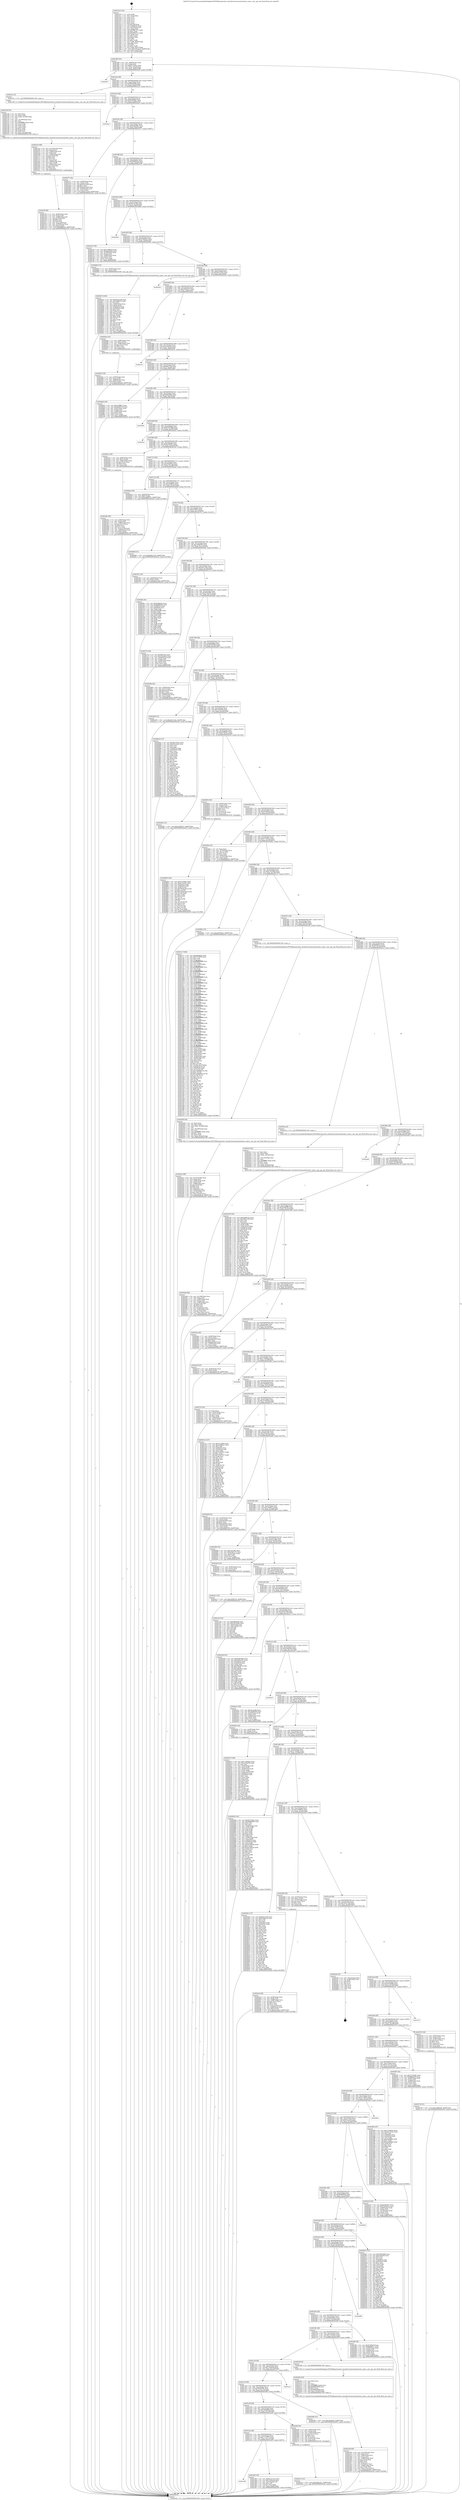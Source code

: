 digraph "0x401510" {
  label = "0x401510 (/mnt/c/Users/mathe/Desktop/tcc/POCII/binaries/extr_linuxdriversmiscmichostmic_main.c_mic_ops_init_Final-ollvm.out::main(0))"
  labelloc = "t"
  node[shape=record]

  Entry [label="",width=0.3,height=0.3,shape=circle,fillcolor=black,style=filled]
  "0x401584" [label="{
     0x401584 [32]\l
     | [instrs]\l
     &nbsp;&nbsp;0x401584 \<+6\>: mov -0xb8(%rbp),%eax\l
     &nbsp;&nbsp;0x40158a \<+2\>: mov %eax,%ecx\l
     &nbsp;&nbsp;0x40158c \<+6\>: sub $0x8071d2b1,%ecx\l
     &nbsp;&nbsp;0x401592 \<+6\>: mov %eax,-0xcc(%rbp)\l
     &nbsp;&nbsp;0x401598 \<+6\>: mov %ecx,-0xd0(%rbp)\l
     &nbsp;&nbsp;0x40159e \<+6\>: je 0000000000402e0f \<main+0x18ff\>\l
  }"]
  "0x402e0f" [label="{
     0x402e0f\l
  }", style=dashed]
  "0x4015a4" [label="{
     0x4015a4 [28]\l
     | [instrs]\l
     &nbsp;&nbsp;0x4015a4 \<+5\>: jmp 00000000004015a9 \<main+0x99\>\l
     &nbsp;&nbsp;0x4015a9 \<+6\>: mov -0xcc(%rbp),%eax\l
     &nbsp;&nbsp;0x4015af \<+5\>: sub $0x88faa939,%eax\l
     &nbsp;&nbsp;0x4015b4 \<+6\>: mov %eax,-0xd4(%rbp)\l
     &nbsp;&nbsp;0x4015ba \<+6\>: je 0000000000402121 \<main+0xc11\>\l
  }"]
  Exit [label="",width=0.3,height=0.3,shape=circle,fillcolor=black,style=filled,peripheries=2]
  "0x402121" [label="{
     0x402121 [5]\l
     | [instrs]\l
     &nbsp;&nbsp;0x402121 \<+5\>: call 0000000000401160 \<next_i\>\l
     | [calls]\l
     &nbsp;&nbsp;0x401160 \{1\} (/mnt/c/Users/mathe/Desktop/tcc/POCII/binaries/extr_linuxdriversmiscmichostmic_main.c_mic_ops_init_Final-ollvm.out::next_i)\l
  }"]
  "0x4015c0" [label="{
     0x4015c0 [28]\l
     | [instrs]\l
     &nbsp;&nbsp;0x4015c0 \<+5\>: jmp 00000000004015c5 \<main+0xb5\>\l
     &nbsp;&nbsp;0x4015c5 \<+6\>: mov -0xcc(%rbp),%eax\l
     &nbsp;&nbsp;0x4015cb \<+5\>: sub $0x892654b7,%eax\l
     &nbsp;&nbsp;0x4015d0 \<+6\>: mov %eax,-0xd8(%rbp)\l
     &nbsp;&nbsp;0x4015d6 \<+6\>: je 0000000000402ae5 \<main+0x15d5\>\l
  }"]
  "0x402ac7" [label="{
     0x402ac7 [15]\l
     | [instrs]\l
     &nbsp;&nbsp;0x402ac7 \<+10\>: movl $0xc020672a,-0xb8(%rbp)\l
     &nbsp;&nbsp;0x402ad1 \<+5\>: jmp 0000000000402e5d \<main+0x194d\>\l
  }"]
  "0x402ae5" [label="{
     0x402ae5\l
  }", style=dashed]
  "0x4015dc" [label="{
     0x4015dc [28]\l
     | [instrs]\l
     &nbsp;&nbsp;0x4015dc \<+5\>: jmp 00000000004015e1 \<main+0xd1\>\l
     &nbsp;&nbsp;0x4015e1 \<+6\>: mov -0xcc(%rbp),%eax\l
     &nbsp;&nbsp;0x4015e7 \<+5\>: sub $0x8aa82d01,%eax\l
     &nbsp;&nbsp;0x4015ec \<+6\>: mov %eax,-0xdc(%rbp)\l
     &nbsp;&nbsp;0x4015f2 \<+6\>: je 0000000000402377 \<main+0xe67\>\l
  }"]
  "0x402a7c" [label="{
     0x402a7c [15]\l
     | [instrs]\l
     &nbsp;&nbsp;0x402a7c \<+10\>: movl $0x1b8aca51,-0xb8(%rbp)\l
     &nbsp;&nbsp;0x402a86 \<+5\>: jmp 0000000000402e5d \<main+0x194d\>\l
  }"]
  "0x402377" [label="{
     0x402377 [42]\l
     | [instrs]\l
     &nbsp;&nbsp;0x402377 \<+4\>: mov -0x68(%rbp),%rax\l
     &nbsp;&nbsp;0x40237b \<+2\>: mov (%rax),%ecx\l
     &nbsp;&nbsp;0x40237d \<+6\>: sub $0x9322cda9,%ecx\l
     &nbsp;&nbsp;0x402383 \<+3\>: add $0x1,%ecx\l
     &nbsp;&nbsp;0x402386 \<+6\>: add $0x9322cda9,%ecx\l
     &nbsp;&nbsp;0x40238c \<+4\>: mov -0x68(%rbp),%rax\l
     &nbsp;&nbsp;0x402390 \<+2\>: mov %ecx,(%rax)\l
     &nbsp;&nbsp;0x402392 \<+10\>: movl $0x61ecaecf,-0xb8(%rbp)\l
     &nbsp;&nbsp;0x40239c \<+5\>: jmp 0000000000402e5d \<main+0x194d\>\l
  }"]
  "0x4015f8" [label="{
     0x4015f8 [28]\l
     | [instrs]\l
     &nbsp;&nbsp;0x4015f8 \<+5\>: jmp 00000000004015fd \<main+0xed\>\l
     &nbsp;&nbsp;0x4015fd \<+6\>: mov -0xcc(%rbp),%eax\l
     &nbsp;&nbsp;0x401603 \<+5\>: sub $0x8df6bee3,%eax\l
     &nbsp;&nbsp;0x401608 \<+6\>: mov %eax,-0xe0(%rbp)\l
     &nbsp;&nbsp;0x40160e \<+6\>: je 00000000004021d7 \<main+0xcc7\>\l
  }"]
  "0x402858" [label="{
     0x402858 [100]\l
     | [instrs]\l
     &nbsp;&nbsp;0x402858 \<+5\>: mov $0x51c7f84e,%edx\l
     &nbsp;&nbsp;0x40285d \<+5\>: mov $0xe77034e1,%esi\l
     &nbsp;&nbsp;0x402862 \<+8\>: mov 0x405074,%r8d\l
     &nbsp;&nbsp;0x40286a \<+8\>: mov 0x405058,%r9d\l
     &nbsp;&nbsp;0x402872 \<+3\>: mov %r8d,%r10d\l
     &nbsp;&nbsp;0x402875 \<+7\>: sub $0x7953dc46,%r10d\l
     &nbsp;&nbsp;0x40287c \<+4\>: sub $0x1,%r10d\l
     &nbsp;&nbsp;0x402880 \<+7\>: add $0x7953dc46,%r10d\l
     &nbsp;&nbsp;0x402887 \<+4\>: imul %r10d,%r8d\l
     &nbsp;&nbsp;0x40288b \<+4\>: and $0x1,%r8d\l
     &nbsp;&nbsp;0x40288f \<+4\>: cmp $0x0,%r8d\l
     &nbsp;&nbsp;0x402893 \<+4\>: sete %r11b\l
     &nbsp;&nbsp;0x402897 \<+4\>: cmp $0xa,%r9d\l
     &nbsp;&nbsp;0x40289b \<+3\>: setl %bl\l
     &nbsp;&nbsp;0x40289e \<+3\>: mov %r11b,%r14b\l
     &nbsp;&nbsp;0x4028a1 \<+3\>: and %bl,%r14b\l
     &nbsp;&nbsp;0x4028a4 \<+3\>: xor %bl,%r11b\l
     &nbsp;&nbsp;0x4028a7 \<+3\>: or %r11b,%r14b\l
     &nbsp;&nbsp;0x4028aa \<+4\>: test $0x1,%r14b\l
     &nbsp;&nbsp;0x4028ae \<+3\>: cmovne %esi,%edx\l
     &nbsp;&nbsp;0x4028b1 \<+6\>: mov %edx,-0xb8(%rbp)\l
     &nbsp;&nbsp;0x4028b7 \<+5\>: jmp 0000000000402e5d \<main+0x194d\>\l
  }"]
  "0x4021d7" [label="{
     0x4021d7 [36]\l
     | [instrs]\l
     &nbsp;&nbsp;0x4021d7 \<+5\>: mov $0x3c56fb18,%eax\l
     &nbsp;&nbsp;0x4021dc \<+5\>: mov $0xeda6eb82,%ecx\l
     &nbsp;&nbsp;0x4021e1 \<+4\>: mov -0x78(%rbp),%rdx\l
     &nbsp;&nbsp;0x4021e5 \<+2\>: mov (%rdx),%esi\l
     &nbsp;&nbsp;0x4021e7 \<+4\>: mov -0x80(%rbp),%rdx\l
     &nbsp;&nbsp;0x4021eb \<+2\>: cmp (%rdx),%esi\l
     &nbsp;&nbsp;0x4021ed \<+3\>: cmovl %ecx,%eax\l
     &nbsp;&nbsp;0x4021f0 \<+6\>: mov %eax,-0xb8(%rbp)\l
     &nbsp;&nbsp;0x4021f6 \<+5\>: jmp 0000000000402e5d \<main+0x194d\>\l
  }"]
  "0x401614" [label="{
     0x401614 [28]\l
     | [instrs]\l
     &nbsp;&nbsp;0x401614 \<+5\>: jmp 0000000000401619 \<main+0x109\>\l
     &nbsp;&nbsp;0x401619 \<+6\>: mov -0xcc(%rbp),%eax\l
     &nbsp;&nbsp;0x40161f \<+5\>: sub $0x92415c06,%eax\l
     &nbsp;&nbsp;0x401624 \<+6\>: mov %eax,-0xe4(%rbp)\l
     &nbsp;&nbsp;0x40162a \<+6\>: je 0000000000402db4 \<main+0x18a4\>\l
  }"]
  "0x402730" [label="{
     0x402730 [15]\l
     | [instrs]\l
     &nbsp;&nbsp;0x402730 \<+10\>: movl $0x15980e59,-0xb8(%rbp)\l
     &nbsp;&nbsp;0x40273a \<+5\>: jmp 0000000000402e5d \<main+0x194d\>\l
  }"]
  "0x402db4" [label="{
     0x402db4\l
  }", style=dashed]
  "0x401630" [label="{
     0x401630 [28]\l
     | [instrs]\l
     &nbsp;&nbsp;0x401630 \<+5\>: jmp 0000000000401635 \<main+0x125\>\l
     &nbsp;&nbsp;0x401635 \<+6\>: mov -0xcc(%rbp),%eax\l
     &nbsp;&nbsp;0x40163b \<+5\>: sub $0x97b9b5c2,%eax\l
     &nbsp;&nbsp;0x401640 \<+6\>: mov %eax,-0xe8(%rbp)\l
     &nbsp;&nbsp;0x401646 \<+6\>: je 0000000000402663 \<main+0x1153\>\l
  }"]
  "0x402672" [label="{
     0x402672 [100]\l
     | [instrs]\l
     &nbsp;&nbsp;0x402672 \<+5\>: mov $0x92415c06,%ecx\l
     &nbsp;&nbsp;0x402677 \<+5\>: mov $0xc40ffb1b,%edx\l
     &nbsp;&nbsp;0x40267c \<+2\>: xor %esi,%esi\l
     &nbsp;&nbsp;0x40267e \<+4\>: mov -0x50(%rbp),%rax\l
     &nbsp;&nbsp;0x402682 \<+6\>: movl $0x0,(%rax)\l
     &nbsp;&nbsp;0x402688 \<+8\>: mov 0x405074,%r8d\l
     &nbsp;&nbsp;0x402690 \<+8\>: mov 0x405058,%r9d\l
     &nbsp;&nbsp;0x402698 \<+3\>: sub $0x1,%esi\l
     &nbsp;&nbsp;0x40269b \<+3\>: mov %r8d,%r10d\l
     &nbsp;&nbsp;0x40269e \<+3\>: add %esi,%r10d\l
     &nbsp;&nbsp;0x4026a1 \<+4\>: imul %r10d,%r8d\l
     &nbsp;&nbsp;0x4026a5 \<+4\>: and $0x1,%r8d\l
     &nbsp;&nbsp;0x4026a9 \<+4\>: cmp $0x0,%r8d\l
     &nbsp;&nbsp;0x4026ad \<+4\>: sete %r11b\l
     &nbsp;&nbsp;0x4026b1 \<+4\>: cmp $0xa,%r9d\l
     &nbsp;&nbsp;0x4026b5 \<+3\>: setl %bl\l
     &nbsp;&nbsp;0x4026b8 \<+3\>: mov %r11b,%r14b\l
     &nbsp;&nbsp;0x4026bb \<+3\>: and %bl,%r14b\l
     &nbsp;&nbsp;0x4026be \<+3\>: xor %bl,%r11b\l
     &nbsp;&nbsp;0x4026c1 \<+3\>: or %r11b,%r14b\l
     &nbsp;&nbsp;0x4026c4 \<+4\>: test $0x1,%r14b\l
     &nbsp;&nbsp;0x4026c8 \<+3\>: cmovne %edx,%ecx\l
     &nbsp;&nbsp;0x4026cb \<+6\>: mov %ecx,-0xb8(%rbp)\l
     &nbsp;&nbsp;0x4026d1 \<+5\>: jmp 0000000000402e5d \<main+0x194d\>\l
  }"]
  "0x402663" [label="{
     0x402663 [15]\l
     | [instrs]\l
     &nbsp;&nbsp;0x402663 \<+7\>: mov -0x90(%rbp),%rax\l
     &nbsp;&nbsp;0x40266a \<+3\>: mov (%rax),%rdi\l
     &nbsp;&nbsp;0x40266d \<+5\>: call 0000000000401400 \<mic_ops_init\>\l
     | [calls]\l
     &nbsp;&nbsp;0x401400 \{1\} (/mnt/c/Users/mathe/Desktop/tcc/POCII/binaries/extr_linuxdriversmiscmichostmic_main.c_mic_ops_init_Final-ollvm.out::mic_ops_init)\l
  }"]
  "0x40164c" [label="{
     0x40164c [28]\l
     | [instrs]\l
     &nbsp;&nbsp;0x40164c \<+5\>: jmp 0000000000401651 \<main+0x141\>\l
     &nbsp;&nbsp;0x401651 \<+6\>: mov -0xcc(%rbp),%eax\l
     &nbsp;&nbsp;0x401657 \<+5\>: sub $0x9de31268,%eax\l
     &nbsp;&nbsp;0x40165c \<+6\>: mov %eax,-0xec(%rbp)\l
     &nbsp;&nbsp;0x401662 \<+6\>: je 0000000000402b3b \<main+0x162b\>\l
  }"]
  "0x40244b" [label="{
     0x40244b [66]\l
     | [instrs]\l
     &nbsp;&nbsp;0x40244b \<+6\>: mov -0x1e8(%rbp),%ecx\l
     &nbsp;&nbsp;0x402451 \<+3\>: imul %eax,%ecx\l
     &nbsp;&nbsp;0x402454 \<+7\>: mov -0x90(%rbp),%rdi\l
     &nbsp;&nbsp;0x40245b \<+3\>: mov (%rdi),%rdi\l
     &nbsp;&nbsp;0x40245e \<+7\>: mov -0x88(%rbp),%r8\l
     &nbsp;&nbsp;0x402465 \<+3\>: movslq (%r8),%r8\l
     &nbsp;&nbsp;0x402468 \<+4\>: shl $0x5,%r8\l
     &nbsp;&nbsp;0x40246c \<+3\>: add %r8,%rdi\l
     &nbsp;&nbsp;0x40246f \<+4\>: mov 0x18(%rdi),%rdi\l
     &nbsp;&nbsp;0x402473 \<+4\>: mov -0x58(%rbp),%r8\l
     &nbsp;&nbsp;0x402477 \<+3\>: movslq (%r8),%r8\l
     &nbsp;&nbsp;0x40247a \<+4\>: mov %ecx,(%rdi,%r8,4)\l
     &nbsp;&nbsp;0x40247e \<+10\>: movl $0xd39ae0dc,-0xb8(%rbp)\l
     &nbsp;&nbsp;0x402488 \<+5\>: jmp 0000000000402e5d \<main+0x194d\>\l
  }"]
  "0x402b3b" [label="{
     0x402b3b\l
  }", style=dashed]
  "0x401668" [label="{
     0x401668 [28]\l
     | [instrs]\l
     &nbsp;&nbsp;0x401668 \<+5\>: jmp 000000000040166d \<main+0x15d\>\l
     &nbsp;&nbsp;0x40166d \<+6\>: mov -0xcc(%rbp),%eax\l
     &nbsp;&nbsp;0x401673 \<+5\>: sub $0xa78b2173,%eax\l
     &nbsp;&nbsp;0x401678 \<+6\>: mov %eax,-0xf0(%rbp)\l
     &nbsp;&nbsp;0x40167e \<+6\>: je 00000000004020ae \<main+0xb9e\>\l
  }"]
  "0x40241f" [label="{
     0x40241f [44]\l
     | [instrs]\l
     &nbsp;&nbsp;0x40241f \<+2\>: xor %ecx,%ecx\l
     &nbsp;&nbsp;0x402421 \<+5\>: mov $0x2,%edx\l
     &nbsp;&nbsp;0x402426 \<+6\>: mov %edx,-0x1e4(%rbp)\l
     &nbsp;&nbsp;0x40242c \<+1\>: cltd\l
     &nbsp;&nbsp;0x40242d \<+6\>: mov -0x1e4(%rbp),%esi\l
     &nbsp;&nbsp;0x402433 \<+2\>: idiv %esi\l
     &nbsp;&nbsp;0x402435 \<+6\>: imul $0xfffffffe,%edx,%edx\l
     &nbsp;&nbsp;0x40243b \<+3\>: sub $0x1,%ecx\l
     &nbsp;&nbsp;0x40243e \<+2\>: sub %ecx,%edx\l
     &nbsp;&nbsp;0x402440 \<+6\>: mov %edx,-0x1e8(%rbp)\l
     &nbsp;&nbsp;0x402446 \<+5\>: call 0000000000401160 \<next_i\>\l
     | [calls]\l
     &nbsp;&nbsp;0x401160 \{1\} (/mnt/c/Users/mathe/Desktop/tcc/POCII/binaries/extr_linuxdriversmiscmichostmic_main.c_mic_ops_init_Final-ollvm.out::next_i)\l
  }"]
  "0x4020ae" [label="{
     0x4020ae [35]\l
     | [instrs]\l
     &nbsp;&nbsp;0x4020ae \<+7\>: mov -0x98(%rbp),%rax\l
     &nbsp;&nbsp;0x4020b5 \<+6\>: movl $0x1,(%rax)\l
     &nbsp;&nbsp;0x4020bb \<+7\>: mov -0x98(%rbp),%rax\l
     &nbsp;&nbsp;0x4020c2 \<+3\>: movslq (%rax),%rax\l
     &nbsp;&nbsp;0x4020c5 \<+4\>: shl $0x5,%rax\l
     &nbsp;&nbsp;0x4020c9 \<+3\>: mov %rax,%rdi\l
     &nbsp;&nbsp;0x4020cc \<+5\>: call 0000000000401050 \<malloc@plt\>\l
     | [calls]\l
     &nbsp;&nbsp;0x401050 \{1\} (unknown)\l
  }"]
  "0x401684" [label="{
     0x401684 [28]\l
     | [instrs]\l
     &nbsp;&nbsp;0x401684 \<+5\>: jmp 0000000000401689 \<main+0x179\>\l
     &nbsp;&nbsp;0x401689 \<+6\>: mov -0xcc(%rbp),%eax\l
     &nbsp;&nbsp;0x40168f \<+5\>: sub $0xaa7043e5,%eax\l
     &nbsp;&nbsp;0x401694 \<+6\>: mov %eax,-0xf4(%rbp)\l
     &nbsp;&nbsp;0x40169a \<+6\>: je 0000000000402e31 \<main+0x1921\>\l
  }"]
  "0x4023be" [label="{
     0x4023be [56]\l
     | [instrs]\l
     &nbsp;&nbsp;0x4023be \<+7\>: mov -0x90(%rbp),%rdi\l
     &nbsp;&nbsp;0x4023c5 \<+3\>: mov (%rdi),%rdi\l
     &nbsp;&nbsp;0x4023c8 \<+7\>: mov -0x88(%rbp),%rcx\l
     &nbsp;&nbsp;0x4023cf \<+3\>: movslq (%rcx),%rcx\l
     &nbsp;&nbsp;0x4023d2 \<+4\>: shl $0x5,%rcx\l
     &nbsp;&nbsp;0x4023d6 \<+3\>: add %rcx,%rdi\l
     &nbsp;&nbsp;0x4023d9 \<+4\>: mov %rax,0x18(%rdi)\l
     &nbsp;&nbsp;0x4023dd \<+4\>: mov -0x58(%rbp),%rax\l
     &nbsp;&nbsp;0x4023e1 \<+6\>: movl $0x0,(%rax)\l
     &nbsp;&nbsp;0x4023e7 \<+10\>: movl $0x6d87bb3a,-0xb8(%rbp)\l
     &nbsp;&nbsp;0x4023f1 \<+5\>: jmp 0000000000402e5d \<main+0x194d\>\l
  }"]
  "0x402e31" [label="{
     0x402e31\l
  }", style=dashed]
  "0x4016a0" [label="{
     0x4016a0 [28]\l
     | [instrs]\l
     &nbsp;&nbsp;0x4016a0 \<+5\>: jmp 00000000004016a5 \<main+0x195\>\l
     &nbsp;&nbsp;0x4016a5 \<+6\>: mov -0xcc(%rbp),%eax\l
     &nbsp;&nbsp;0x4016ab \<+5\>: sub $0xb06a17e9,%eax\l
     &nbsp;&nbsp;0x4016b0 \<+6\>: mov %eax,-0xf8(%rbp)\l
     &nbsp;&nbsp;0x4016b6 \<+6\>: je 00000000004026e5 \<main+0x11d5\>\l
  }"]
  "0x402336" [label="{
     0x402336 [65]\l
     | [instrs]\l
     &nbsp;&nbsp;0x402336 \<+6\>: mov -0x1e0(%rbp),%ecx\l
     &nbsp;&nbsp;0x40233c \<+3\>: imul %eax,%ecx\l
     &nbsp;&nbsp;0x40233f \<+7\>: mov -0x90(%rbp),%rsi\l
     &nbsp;&nbsp;0x402346 \<+3\>: mov (%rsi),%rsi\l
     &nbsp;&nbsp;0x402349 \<+7\>: mov -0x88(%rbp),%rdi\l
     &nbsp;&nbsp;0x402350 \<+3\>: movslq (%rdi),%rdi\l
     &nbsp;&nbsp;0x402353 \<+4\>: shl $0x5,%rdi\l
     &nbsp;&nbsp;0x402357 \<+3\>: add %rdi,%rsi\l
     &nbsp;&nbsp;0x40235a \<+4\>: mov 0x10(%rsi),%rsi\l
     &nbsp;&nbsp;0x40235e \<+4\>: mov -0x68(%rbp),%rdi\l
     &nbsp;&nbsp;0x402362 \<+3\>: movslq (%rdi),%rdi\l
     &nbsp;&nbsp;0x402365 \<+3\>: mov %ecx,(%rsi,%rdi,4)\l
     &nbsp;&nbsp;0x402368 \<+10\>: movl $0x8aa82d01,-0xb8(%rbp)\l
     &nbsp;&nbsp;0x402372 \<+5\>: jmp 0000000000402e5d \<main+0x194d\>\l
  }"]
  "0x4026e5" [label="{
     0x4026e5 [39]\l
     | [instrs]\l
     &nbsp;&nbsp;0x4026e5 \<+5\>: mov $0xcd36ffc3,%eax\l
     &nbsp;&nbsp;0x4026ea \<+5\>: mov $0x3edd97a4,%ecx\l
     &nbsp;&nbsp;0x4026ef \<+4\>: mov -0x50(%rbp),%rdx\l
     &nbsp;&nbsp;0x4026f3 \<+2\>: mov (%rdx),%esi\l
     &nbsp;&nbsp;0x4026f5 \<+7\>: mov -0x98(%rbp),%rdx\l
     &nbsp;&nbsp;0x4026fc \<+2\>: cmp (%rdx),%esi\l
     &nbsp;&nbsp;0x4026fe \<+3\>: cmovl %ecx,%eax\l
     &nbsp;&nbsp;0x402701 \<+6\>: mov %eax,-0xb8(%rbp)\l
     &nbsp;&nbsp;0x402707 \<+5\>: jmp 0000000000402e5d \<main+0x194d\>\l
  }"]
  "0x4016bc" [label="{
     0x4016bc [28]\l
     | [instrs]\l
     &nbsp;&nbsp;0x4016bc \<+5\>: jmp 00000000004016c1 \<main+0x1b1\>\l
     &nbsp;&nbsp;0x4016c1 \<+6\>: mov -0xcc(%rbp),%eax\l
     &nbsp;&nbsp;0x4016c7 \<+5\>: sub $0xb2b0350e,%eax\l
     &nbsp;&nbsp;0x4016cc \<+6\>: mov %eax,-0xfc(%rbp)\l
     &nbsp;&nbsp;0x4016d2 \<+6\>: je 0000000000402d4b \<main+0x183b\>\l
  }"]
  "0x40230e" [label="{
     0x40230e [40]\l
     | [instrs]\l
     &nbsp;&nbsp;0x40230e \<+5\>: mov $0x2,%ecx\l
     &nbsp;&nbsp;0x402313 \<+1\>: cltd\l
     &nbsp;&nbsp;0x402314 \<+2\>: idiv %ecx\l
     &nbsp;&nbsp;0x402316 \<+6\>: imul $0xfffffffe,%edx,%ecx\l
     &nbsp;&nbsp;0x40231c \<+6\>: add $0x68644668,%ecx\l
     &nbsp;&nbsp;0x402322 \<+3\>: add $0x1,%ecx\l
     &nbsp;&nbsp;0x402325 \<+6\>: sub $0x68644668,%ecx\l
     &nbsp;&nbsp;0x40232b \<+6\>: mov %ecx,-0x1e0(%rbp)\l
     &nbsp;&nbsp;0x402331 \<+5\>: call 0000000000401160 \<next_i\>\l
     | [calls]\l
     &nbsp;&nbsp;0x401160 \{1\} (/mnt/c/Users/mathe/Desktop/tcc/POCII/binaries/extr_linuxdriversmiscmichostmic_main.c_mic_ops_init_Final-ollvm.out::next_i)\l
  }"]
  "0x402d4b" [label="{
     0x402d4b\l
  }", style=dashed]
  "0x4016d8" [label="{
     0x4016d8 [28]\l
     | [instrs]\l
     &nbsp;&nbsp;0x4016d8 \<+5\>: jmp 00000000004016dd \<main+0x1cd\>\l
     &nbsp;&nbsp;0x4016dd \<+6\>: mov -0xcc(%rbp),%eax\l
     &nbsp;&nbsp;0x4016e3 \<+5\>: sub $0xb5587689,%eax\l
     &nbsp;&nbsp;0x4016e8 \<+6\>: mov %eax,-0x100(%rbp)\l
     &nbsp;&nbsp;0x4016ee \<+6\>: je 0000000000402da5 \<main+0x1895\>\l
  }"]
  "0x4022ad" [label="{
     0x4022ad [56]\l
     | [instrs]\l
     &nbsp;&nbsp;0x4022ad \<+7\>: mov -0x90(%rbp),%rdi\l
     &nbsp;&nbsp;0x4022b4 \<+3\>: mov (%rdi),%rdi\l
     &nbsp;&nbsp;0x4022b7 \<+7\>: mov -0x88(%rbp),%rcx\l
     &nbsp;&nbsp;0x4022be \<+3\>: movslq (%rcx),%rcx\l
     &nbsp;&nbsp;0x4022c1 \<+4\>: shl $0x5,%rcx\l
     &nbsp;&nbsp;0x4022c5 \<+3\>: add %rcx,%rdi\l
     &nbsp;&nbsp;0x4022c8 \<+4\>: mov %rax,0x10(%rdi)\l
     &nbsp;&nbsp;0x4022cc \<+4\>: mov -0x68(%rbp),%rax\l
     &nbsp;&nbsp;0x4022d0 \<+6\>: movl $0x0,(%rax)\l
     &nbsp;&nbsp;0x4022d6 \<+10\>: movl $0x61ecaecf,-0xb8(%rbp)\l
     &nbsp;&nbsp;0x4022e0 \<+5\>: jmp 0000000000402e5d \<main+0x194d\>\l
  }"]
  "0x402da5" [label="{
     0x402da5\l
  }", style=dashed]
  "0x4016f4" [label="{
     0x4016f4 [28]\l
     | [instrs]\l
     &nbsp;&nbsp;0x4016f4 \<+5\>: jmp 00000000004016f9 \<main+0x1e9\>\l
     &nbsp;&nbsp;0x4016f9 \<+6\>: mov -0xcc(%rbp),%eax\l
     &nbsp;&nbsp;0x4016ff \<+5\>: sub $0xbe40be67,%eax\l
     &nbsp;&nbsp;0x401704 \<+6\>: mov %eax,-0x104(%rbp)\l
     &nbsp;&nbsp;0x40170a \<+6\>: je 00000000004023a1 \<main+0xe91\>\l
  }"]
  "0x40222c" [label="{
     0x40222c [66]\l
     | [instrs]\l
     &nbsp;&nbsp;0x40222c \<+6\>: mov -0x1dc(%rbp),%ecx\l
     &nbsp;&nbsp;0x402232 \<+3\>: imul %eax,%ecx\l
     &nbsp;&nbsp;0x402235 \<+7\>: mov -0x90(%rbp),%rdi\l
     &nbsp;&nbsp;0x40223c \<+3\>: mov (%rdi),%rdi\l
     &nbsp;&nbsp;0x40223f \<+7\>: mov -0x88(%rbp),%r8\l
     &nbsp;&nbsp;0x402246 \<+3\>: movslq (%r8),%r8\l
     &nbsp;&nbsp;0x402249 \<+4\>: shl $0x5,%r8\l
     &nbsp;&nbsp;0x40224d \<+3\>: add %r8,%rdi\l
     &nbsp;&nbsp;0x402250 \<+4\>: mov 0x8(%rdi),%rdi\l
     &nbsp;&nbsp;0x402254 \<+4\>: mov -0x78(%rbp),%r8\l
     &nbsp;&nbsp;0x402258 \<+3\>: movslq (%r8),%r8\l
     &nbsp;&nbsp;0x40225b \<+4\>: mov %ecx,(%rdi,%r8,4)\l
     &nbsp;&nbsp;0x40225f \<+10\>: movl $0xe64a82cb,-0xb8(%rbp)\l
     &nbsp;&nbsp;0x402269 \<+5\>: jmp 0000000000402e5d \<main+0x194d\>\l
  }"]
  "0x4023a1" [label="{
     0x4023a1 [29]\l
     | [instrs]\l
     &nbsp;&nbsp;0x4023a1 \<+4\>: mov -0x60(%rbp),%rax\l
     &nbsp;&nbsp;0x4023a5 \<+6\>: movl $0x1,(%rax)\l
     &nbsp;&nbsp;0x4023ab \<+4\>: mov -0x60(%rbp),%rax\l
     &nbsp;&nbsp;0x4023af \<+3\>: movslq (%rax),%rax\l
     &nbsp;&nbsp;0x4023b2 \<+4\>: shl $0x2,%rax\l
     &nbsp;&nbsp;0x4023b6 \<+3\>: mov %rax,%rdi\l
     &nbsp;&nbsp;0x4023b9 \<+5\>: call 0000000000401050 \<malloc@plt\>\l
     | [calls]\l
     &nbsp;&nbsp;0x401050 \{1\} (unknown)\l
  }"]
  "0x401710" [label="{
     0x401710 [28]\l
     | [instrs]\l
     &nbsp;&nbsp;0x401710 \<+5\>: jmp 0000000000401715 \<main+0x205\>\l
     &nbsp;&nbsp;0x401715 \<+6\>: mov -0xcc(%rbp),%eax\l
     &nbsp;&nbsp;0x40171b \<+5\>: sub $0xc020672a,%eax\l
     &nbsp;&nbsp;0x401720 \<+6\>: mov %eax,-0x108(%rbp)\l
     &nbsp;&nbsp;0x401726 \<+6\>: je 0000000000402be2 \<main+0x16d2\>\l
  }"]
  "0x402200" [label="{
     0x402200 [44]\l
     | [instrs]\l
     &nbsp;&nbsp;0x402200 \<+2\>: xor %ecx,%ecx\l
     &nbsp;&nbsp;0x402202 \<+5\>: mov $0x2,%edx\l
     &nbsp;&nbsp;0x402207 \<+6\>: mov %edx,-0x1d8(%rbp)\l
     &nbsp;&nbsp;0x40220d \<+1\>: cltd\l
     &nbsp;&nbsp;0x40220e \<+6\>: mov -0x1d8(%rbp),%esi\l
     &nbsp;&nbsp;0x402214 \<+2\>: idiv %esi\l
     &nbsp;&nbsp;0x402216 \<+6\>: imul $0xfffffffe,%edx,%edx\l
     &nbsp;&nbsp;0x40221c \<+3\>: sub $0x1,%ecx\l
     &nbsp;&nbsp;0x40221f \<+2\>: sub %ecx,%edx\l
     &nbsp;&nbsp;0x402221 \<+6\>: mov %edx,-0x1dc(%rbp)\l
     &nbsp;&nbsp;0x402227 \<+5\>: call 0000000000401160 \<next_i\>\l
     | [calls]\l
     &nbsp;&nbsp;0x401160 \{1\} (/mnt/c/Users/mathe/Desktop/tcc/POCII/binaries/extr_linuxdriversmiscmichostmic_main.c_mic_ops_init_Final-ollvm.out::next_i)\l
  }"]
  "0x402be2" [label="{
     0x402be2 [28]\l
     | [instrs]\l
     &nbsp;&nbsp;0x402be2 \<+7\>: mov -0xb0(%rbp),%rax\l
     &nbsp;&nbsp;0x402be9 \<+6\>: movl $0x0,(%rax)\l
     &nbsp;&nbsp;0x402bef \<+10\>: movl $0xce6d6703,-0xb8(%rbp)\l
     &nbsp;&nbsp;0x402bf9 \<+5\>: jmp 0000000000402e5d \<main+0x194d\>\l
  }"]
  "0x40172c" [label="{
     0x40172c [28]\l
     | [instrs]\l
     &nbsp;&nbsp;0x40172c \<+5\>: jmp 0000000000401731 \<main+0x221\>\l
     &nbsp;&nbsp;0x401731 \<+6\>: mov -0xcc(%rbp),%eax\l
     &nbsp;&nbsp;0x401737 \<+5\>: sub $0xc40ffb1b,%eax\l
     &nbsp;&nbsp;0x40173c \<+6\>: mov %eax,-0x10c(%rbp)\l
     &nbsp;&nbsp;0x401742 \<+6\>: je 00000000004026d6 \<main+0x11c6\>\l
  }"]
  "0x40219f" [label="{
     0x40219f [56]\l
     | [instrs]\l
     &nbsp;&nbsp;0x40219f \<+7\>: mov -0x90(%rbp),%rdi\l
     &nbsp;&nbsp;0x4021a6 \<+3\>: mov (%rdi),%rdi\l
     &nbsp;&nbsp;0x4021a9 \<+7\>: mov -0x88(%rbp),%r8\l
     &nbsp;&nbsp;0x4021b0 \<+3\>: movslq (%r8),%r8\l
     &nbsp;&nbsp;0x4021b3 \<+4\>: shl $0x5,%r8\l
     &nbsp;&nbsp;0x4021b7 \<+3\>: add %r8,%rdi\l
     &nbsp;&nbsp;0x4021ba \<+4\>: mov %rax,0x8(%rdi)\l
     &nbsp;&nbsp;0x4021be \<+4\>: mov -0x78(%rbp),%rax\l
     &nbsp;&nbsp;0x4021c2 \<+6\>: movl $0x0,(%rax)\l
     &nbsp;&nbsp;0x4021c8 \<+10\>: movl $0x8df6bee3,-0xb8(%rbp)\l
     &nbsp;&nbsp;0x4021d2 \<+5\>: jmp 0000000000402e5d \<main+0x194d\>\l
  }"]
  "0x4026d6" [label="{
     0x4026d6 [15]\l
     | [instrs]\l
     &nbsp;&nbsp;0x4026d6 \<+10\>: movl $0xb06a17e9,-0xb8(%rbp)\l
     &nbsp;&nbsp;0x4026e0 \<+5\>: jmp 0000000000402e5d \<main+0x194d\>\l
  }"]
  "0x401748" [label="{
     0x401748 [28]\l
     | [instrs]\l
     &nbsp;&nbsp;0x401748 \<+5\>: jmp 000000000040174d \<main+0x23d\>\l
     &nbsp;&nbsp;0x40174d \<+6\>: mov -0xcc(%rbp),%eax\l
     &nbsp;&nbsp;0x401753 \<+5\>: sub $0xcd36ffc3,%eax\l
     &nbsp;&nbsp;0x401758 \<+6\>: mov %eax,-0x110(%rbp)\l
     &nbsp;&nbsp;0x40175e \<+6\>: je 0000000000402761 \<main+0x1251\>\l
  }"]
  "0x40215a" [label="{
     0x40215a [69]\l
     | [instrs]\l
     &nbsp;&nbsp;0x40215a \<+6\>: mov -0x1d4(%rbp),%ecx\l
     &nbsp;&nbsp;0x402160 \<+3\>: imul %eax,%ecx\l
     &nbsp;&nbsp;0x402163 \<+7\>: mov -0x90(%rbp),%r8\l
     &nbsp;&nbsp;0x40216a \<+3\>: mov (%r8),%r8\l
     &nbsp;&nbsp;0x40216d \<+7\>: mov -0x88(%rbp),%r9\l
     &nbsp;&nbsp;0x402174 \<+3\>: movslq (%r9),%r9\l
     &nbsp;&nbsp;0x402177 \<+4\>: shl $0x5,%r9\l
     &nbsp;&nbsp;0x40217b \<+3\>: add %r9,%r8\l
     &nbsp;&nbsp;0x40217e \<+3\>: mov %ecx,(%r8)\l
     &nbsp;&nbsp;0x402181 \<+4\>: mov -0x80(%rbp),%r8\l
     &nbsp;&nbsp;0x402185 \<+7\>: movl $0x1,(%r8)\l
     &nbsp;&nbsp;0x40218c \<+4\>: mov -0x80(%rbp),%r8\l
     &nbsp;&nbsp;0x402190 \<+3\>: movslq (%r8),%r8\l
     &nbsp;&nbsp;0x402193 \<+4\>: shl $0x2,%r8\l
     &nbsp;&nbsp;0x402197 \<+3\>: mov %r8,%rdi\l
     &nbsp;&nbsp;0x40219a \<+5\>: call 0000000000401050 \<malloc@plt\>\l
     | [calls]\l
     &nbsp;&nbsp;0x401050 \{1\} (unknown)\l
  }"]
  "0x402761" [label="{
     0x402761 [25]\l
     | [instrs]\l
     &nbsp;&nbsp;0x402761 \<+4\>: mov -0x48(%rbp),%rax\l
     &nbsp;&nbsp;0x402765 \<+6\>: movl $0x0,(%rax)\l
     &nbsp;&nbsp;0x40276b \<+10\>: movl $0xd2217a0a,-0xb8(%rbp)\l
     &nbsp;&nbsp;0x402775 \<+5\>: jmp 0000000000402e5d \<main+0x194d\>\l
  }"]
  "0x401764" [label="{
     0x401764 [28]\l
     | [instrs]\l
     &nbsp;&nbsp;0x401764 \<+5\>: jmp 0000000000401769 \<main+0x259\>\l
     &nbsp;&nbsp;0x401769 \<+6\>: mov -0xcc(%rbp),%eax\l
     &nbsp;&nbsp;0x40176f \<+5\>: sub $0xce6d6703,%eax\l
     &nbsp;&nbsp;0x401774 \<+6\>: mov %eax,-0x114(%rbp)\l
     &nbsp;&nbsp;0x40177a \<+6\>: je 0000000000402bfe \<main+0x16ee\>\l
  }"]
  "0x402126" [label="{
     0x402126 [52]\l
     | [instrs]\l
     &nbsp;&nbsp;0x402126 \<+2\>: xor %ecx,%ecx\l
     &nbsp;&nbsp;0x402128 \<+5\>: mov $0x2,%edx\l
     &nbsp;&nbsp;0x40212d \<+6\>: mov %edx,-0x1d0(%rbp)\l
     &nbsp;&nbsp;0x402133 \<+1\>: cltd\l
     &nbsp;&nbsp;0x402134 \<+6\>: mov -0x1d0(%rbp),%esi\l
     &nbsp;&nbsp;0x40213a \<+2\>: idiv %esi\l
     &nbsp;&nbsp;0x40213c \<+6\>: imul $0xfffffffe,%edx,%edx\l
     &nbsp;&nbsp;0x402142 \<+2\>: mov %ecx,%edi\l
     &nbsp;&nbsp;0x402144 \<+2\>: sub %edx,%edi\l
     &nbsp;&nbsp;0x402146 \<+2\>: mov %ecx,%edx\l
     &nbsp;&nbsp;0x402148 \<+3\>: sub $0x1,%edx\l
     &nbsp;&nbsp;0x40214b \<+2\>: add %edx,%edi\l
     &nbsp;&nbsp;0x40214d \<+2\>: sub %edi,%ecx\l
     &nbsp;&nbsp;0x40214f \<+6\>: mov %ecx,-0x1d4(%rbp)\l
     &nbsp;&nbsp;0x402155 \<+5\>: call 0000000000401160 \<next_i\>\l
     | [calls]\l
     &nbsp;&nbsp;0x401160 \{1\} (/mnt/c/Users/mathe/Desktop/tcc/POCII/binaries/extr_linuxdriversmiscmichostmic_main.c_mic_ops_init_Final-ollvm.out::next_i)\l
  }"]
  "0x402bfe" [label="{
     0x402bfe [91]\l
     | [instrs]\l
     &nbsp;&nbsp;0x402bfe \<+5\>: mov $0x2ebb0a2e,%eax\l
     &nbsp;&nbsp;0x402c03 \<+5\>: mov $0xfd499200,%ecx\l
     &nbsp;&nbsp;0x402c08 \<+7\>: mov 0x405074,%edx\l
     &nbsp;&nbsp;0x402c0f \<+7\>: mov 0x405058,%esi\l
     &nbsp;&nbsp;0x402c16 \<+2\>: mov %edx,%edi\l
     &nbsp;&nbsp;0x402c18 \<+6\>: add $0x30addffe,%edi\l
     &nbsp;&nbsp;0x402c1e \<+3\>: sub $0x1,%edi\l
     &nbsp;&nbsp;0x402c21 \<+6\>: sub $0x30addffe,%edi\l
     &nbsp;&nbsp;0x402c27 \<+3\>: imul %edi,%edx\l
     &nbsp;&nbsp;0x402c2a \<+3\>: and $0x1,%edx\l
     &nbsp;&nbsp;0x402c2d \<+3\>: cmp $0x0,%edx\l
     &nbsp;&nbsp;0x402c30 \<+4\>: sete %r8b\l
     &nbsp;&nbsp;0x402c34 \<+3\>: cmp $0xa,%esi\l
     &nbsp;&nbsp;0x402c37 \<+4\>: setl %r9b\l
     &nbsp;&nbsp;0x402c3b \<+3\>: mov %r8b,%r10b\l
     &nbsp;&nbsp;0x402c3e \<+3\>: and %r9b,%r10b\l
     &nbsp;&nbsp;0x402c41 \<+3\>: xor %r9b,%r8b\l
     &nbsp;&nbsp;0x402c44 \<+3\>: or %r8b,%r10b\l
     &nbsp;&nbsp;0x402c47 \<+4\>: test $0x1,%r10b\l
     &nbsp;&nbsp;0x402c4b \<+3\>: cmovne %ecx,%eax\l
     &nbsp;&nbsp;0x402c4e \<+6\>: mov %eax,-0xb8(%rbp)\l
     &nbsp;&nbsp;0x402c54 \<+5\>: jmp 0000000000402e5d \<main+0x194d\>\l
  }"]
  "0x401780" [label="{
     0x401780 [28]\l
     | [instrs]\l
     &nbsp;&nbsp;0x401780 \<+5\>: jmp 0000000000401785 \<main+0x275\>\l
     &nbsp;&nbsp;0x401785 \<+6\>: mov -0xcc(%rbp),%eax\l
     &nbsp;&nbsp;0x40178b \<+5\>: sub $0xd2217a0a,%eax\l
     &nbsp;&nbsp;0x401790 \<+6\>: mov %eax,-0x118(%rbp)\l
     &nbsp;&nbsp;0x401796 \<+6\>: je 000000000040277a \<main+0x126a\>\l
  }"]
  "0x4020d1" [label="{
     0x4020d1 [38]\l
     | [instrs]\l
     &nbsp;&nbsp;0x4020d1 \<+7\>: mov -0x90(%rbp),%rdi\l
     &nbsp;&nbsp;0x4020d8 \<+3\>: mov %rax,(%rdi)\l
     &nbsp;&nbsp;0x4020db \<+7\>: mov -0x88(%rbp),%rax\l
     &nbsp;&nbsp;0x4020e2 \<+6\>: movl $0x0,(%rax)\l
     &nbsp;&nbsp;0x4020e8 \<+10\>: movl $0x41f05a92,-0xb8(%rbp)\l
     &nbsp;&nbsp;0x4020f2 \<+5\>: jmp 0000000000402e5d \<main+0x194d\>\l
  }"]
  "0x40277a" [label="{
     0x40277a [39]\l
     | [instrs]\l
     &nbsp;&nbsp;0x40277a \<+5\>: mov $0x6f0241b,%eax\l
     &nbsp;&nbsp;0x40277f \<+5\>: mov $0x181ab0b3,%ecx\l
     &nbsp;&nbsp;0x402784 \<+4\>: mov -0x48(%rbp),%rdx\l
     &nbsp;&nbsp;0x402788 \<+2\>: mov (%rdx),%esi\l
     &nbsp;&nbsp;0x40278a \<+7\>: mov -0x98(%rbp),%rdx\l
     &nbsp;&nbsp;0x402791 \<+2\>: cmp (%rdx),%esi\l
     &nbsp;&nbsp;0x402793 \<+3\>: cmovl %ecx,%eax\l
     &nbsp;&nbsp;0x402796 \<+6\>: mov %eax,-0xb8(%rbp)\l
     &nbsp;&nbsp;0x40279c \<+5\>: jmp 0000000000402e5d \<main+0x194d\>\l
  }"]
  "0x40179c" [label="{
     0x40179c [28]\l
     | [instrs]\l
     &nbsp;&nbsp;0x40179c \<+5\>: jmp 00000000004017a1 \<main+0x291\>\l
     &nbsp;&nbsp;0x4017a1 \<+6\>: mov -0xcc(%rbp),%eax\l
     &nbsp;&nbsp;0x4017a7 \<+5\>: sub $0xd39ae0dc,%eax\l
     &nbsp;&nbsp;0x4017ac \<+6\>: mov %eax,-0x11c(%rbp)\l
     &nbsp;&nbsp;0x4017b2 \<+6\>: je 000000000040248d \<main+0xf7d\>\l
  }"]
  "0x402015" [label="{
     0x402015 [108]\l
     | [instrs]\l
     &nbsp;&nbsp;0x402015 \<+5\>: mov $0x11304bea,%ecx\l
     &nbsp;&nbsp;0x40201a \<+5\>: mov $0xe1f2eb3b,%edx\l
     &nbsp;&nbsp;0x40201f \<+2\>: xor %esi,%esi\l
     &nbsp;&nbsp;0x402021 \<+7\>: mov -0xa0(%rbp),%rdi\l
     &nbsp;&nbsp;0x402028 \<+2\>: mov %eax,(%rdi)\l
     &nbsp;&nbsp;0x40202a \<+7\>: mov -0xa0(%rbp),%rdi\l
     &nbsp;&nbsp;0x402031 \<+2\>: mov (%rdi),%eax\l
     &nbsp;&nbsp;0x402033 \<+3\>: mov %eax,-0x30(%rbp)\l
     &nbsp;&nbsp;0x402036 \<+7\>: mov 0x405074,%eax\l
     &nbsp;&nbsp;0x40203d \<+8\>: mov 0x405058,%r8d\l
     &nbsp;&nbsp;0x402045 \<+3\>: sub $0x1,%esi\l
     &nbsp;&nbsp;0x402048 \<+3\>: mov %eax,%r9d\l
     &nbsp;&nbsp;0x40204b \<+3\>: add %esi,%r9d\l
     &nbsp;&nbsp;0x40204e \<+4\>: imul %r9d,%eax\l
     &nbsp;&nbsp;0x402052 \<+3\>: and $0x1,%eax\l
     &nbsp;&nbsp;0x402055 \<+3\>: cmp $0x0,%eax\l
     &nbsp;&nbsp;0x402058 \<+4\>: sete %r10b\l
     &nbsp;&nbsp;0x40205c \<+4\>: cmp $0xa,%r8d\l
     &nbsp;&nbsp;0x402060 \<+4\>: setl %r11b\l
     &nbsp;&nbsp;0x402064 \<+3\>: mov %r10b,%bl\l
     &nbsp;&nbsp;0x402067 \<+3\>: and %r11b,%bl\l
     &nbsp;&nbsp;0x40206a \<+3\>: xor %r11b,%r10b\l
     &nbsp;&nbsp;0x40206d \<+3\>: or %r10b,%bl\l
     &nbsp;&nbsp;0x402070 \<+3\>: test $0x1,%bl\l
     &nbsp;&nbsp;0x402073 \<+3\>: cmovne %edx,%ecx\l
     &nbsp;&nbsp;0x402076 \<+6\>: mov %ecx,-0xb8(%rbp)\l
     &nbsp;&nbsp;0x40207c \<+5\>: jmp 0000000000402e5d \<main+0x194d\>\l
  }"]
  "0x40248d" [label="{
     0x40248d [42]\l
     | [instrs]\l
     &nbsp;&nbsp;0x40248d \<+4\>: mov -0x58(%rbp),%rax\l
     &nbsp;&nbsp;0x402491 \<+2\>: mov (%rax),%ecx\l
     &nbsp;&nbsp;0x402493 \<+6\>: add $0xcaa1faf,%ecx\l
     &nbsp;&nbsp;0x402499 \<+3\>: add $0x1,%ecx\l
     &nbsp;&nbsp;0x40249c \<+6\>: sub $0xcaa1faf,%ecx\l
     &nbsp;&nbsp;0x4024a2 \<+4\>: mov -0x58(%rbp),%rax\l
     &nbsp;&nbsp;0x4024a6 \<+2\>: mov %ecx,(%rax)\l
     &nbsp;&nbsp;0x4024a8 \<+10\>: movl $0x6d87bb3a,-0xb8(%rbp)\l
     &nbsp;&nbsp;0x4024b2 \<+5\>: jmp 0000000000402e5d \<main+0x194d\>\l
  }"]
  "0x4017b8" [label="{
     0x4017b8 [28]\l
     | [instrs]\l
     &nbsp;&nbsp;0x4017b8 \<+5\>: jmp 00000000004017bd \<main+0x2ad\>\l
     &nbsp;&nbsp;0x4017bd \<+6\>: mov -0xcc(%rbp),%eax\l
     &nbsp;&nbsp;0x4017c3 \<+5\>: sub $0xd6669495,%eax\l
     &nbsp;&nbsp;0x4017c8 \<+6\>: mov %eax,-0x120(%rbp)\l
     &nbsp;&nbsp;0x4017ce \<+6\>: je 0000000000402a09 \<main+0x14f9\>\l
  }"]
  "0x401c88" [label="{
     0x401c88\l
  }", style=dashed]
  "0x402a09" [label="{
     0x402a09 [15]\l
     | [instrs]\l
     &nbsp;&nbsp;0x402a09 \<+10\>: movl $0xd2217a0a,-0xb8(%rbp)\l
     &nbsp;&nbsp;0x402a13 \<+5\>: jmp 0000000000402e5d \<main+0x194d\>\l
  }"]
  "0x4017d4" [label="{
     0x4017d4 [28]\l
     | [instrs]\l
     &nbsp;&nbsp;0x4017d4 \<+5\>: jmp 00000000004017d9 \<main+0x2c9\>\l
     &nbsp;&nbsp;0x4017d9 \<+6\>: mov -0xcc(%rbp),%eax\l
     &nbsp;&nbsp;0x4017df \<+5\>: sub $0xdd75bbcb,%eax\l
     &nbsp;&nbsp;0x4017e4 \<+6\>: mov %eax,-0x124(%rbp)\l
     &nbsp;&nbsp;0x4017ea \<+6\>: je 00000000004028cb \<main+0x13bb\>\l
  }"]
  "0x401e83" [label="{
     0x401e83 [30]\l
     | [instrs]\l
     &nbsp;&nbsp;0x401e83 \<+5\>: mov $0x51a31123,%eax\l
     &nbsp;&nbsp;0x401e88 \<+5\>: mov $0x7522b3af,%ecx\l
     &nbsp;&nbsp;0x401e8d \<+3\>: mov -0x31(%rbp),%dl\l
     &nbsp;&nbsp;0x401e90 \<+3\>: test $0x1,%dl\l
     &nbsp;&nbsp;0x401e93 \<+3\>: cmovne %ecx,%eax\l
     &nbsp;&nbsp;0x401e96 \<+6\>: mov %eax,-0xb8(%rbp)\l
     &nbsp;&nbsp;0x401e9c \<+5\>: jmp 0000000000402e5d \<main+0x194d\>\l
  }"]
  "0x4028cb" [label="{
     0x4028cb [137]\l
     | [instrs]\l
     &nbsp;&nbsp;0x4028cb \<+5\>: mov $0x8071d2b1,%eax\l
     &nbsp;&nbsp;0x4028d0 \<+5\>: mov $0x35f11ae5,%ecx\l
     &nbsp;&nbsp;0x4028d5 \<+2\>: mov $0x1,%dl\l
     &nbsp;&nbsp;0x4028d7 \<+2\>: xor %esi,%esi\l
     &nbsp;&nbsp;0x4028d9 \<+7\>: mov 0x405074,%edi\l
     &nbsp;&nbsp;0x4028e0 \<+8\>: mov 0x405058,%r8d\l
     &nbsp;&nbsp;0x4028e8 \<+3\>: sub $0x1,%esi\l
     &nbsp;&nbsp;0x4028eb \<+3\>: mov %edi,%r9d\l
     &nbsp;&nbsp;0x4028ee \<+3\>: add %esi,%r9d\l
     &nbsp;&nbsp;0x4028f1 \<+4\>: imul %r9d,%edi\l
     &nbsp;&nbsp;0x4028f5 \<+3\>: and $0x1,%edi\l
     &nbsp;&nbsp;0x4028f8 \<+3\>: cmp $0x0,%edi\l
     &nbsp;&nbsp;0x4028fb \<+4\>: sete %r10b\l
     &nbsp;&nbsp;0x4028ff \<+4\>: cmp $0xa,%r8d\l
     &nbsp;&nbsp;0x402903 \<+4\>: setl %r11b\l
     &nbsp;&nbsp;0x402907 \<+3\>: mov %r10b,%bl\l
     &nbsp;&nbsp;0x40290a \<+3\>: xor $0xff,%bl\l
     &nbsp;&nbsp;0x40290d \<+3\>: mov %r11b,%r14b\l
     &nbsp;&nbsp;0x402910 \<+4\>: xor $0xff,%r14b\l
     &nbsp;&nbsp;0x402914 \<+3\>: xor $0x0,%dl\l
     &nbsp;&nbsp;0x402917 \<+3\>: mov %bl,%r15b\l
     &nbsp;&nbsp;0x40291a \<+4\>: and $0x0,%r15b\l
     &nbsp;&nbsp;0x40291e \<+3\>: and %dl,%r10b\l
     &nbsp;&nbsp;0x402921 \<+3\>: mov %r14b,%r12b\l
     &nbsp;&nbsp;0x402924 \<+4\>: and $0x0,%r12b\l
     &nbsp;&nbsp;0x402928 \<+3\>: and %dl,%r11b\l
     &nbsp;&nbsp;0x40292b \<+3\>: or %r10b,%r15b\l
     &nbsp;&nbsp;0x40292e \<+3\>: or %r11b,%r12b\l
     &nbsp;&nbsp;0x402931 \<+3\>: xor %r12b,%r15b\l
     &nbsp;&nbsp;0x402934 \<+3\>: or %r14b,%bl\l
     &nbsp;&nbsp;0x402937 \<+3\>: xor $0xff,%bl\l
     &nbsp;&nbsp;0x40293a \<+3\>: or $0x0,%dl\l
     &nbsp;&nbsp;0x40293d \<+2\>: and %dl,%bl\l
     &nbsp;&nbsp;0x40293f \<+3\>: or %bl,%r15b\l
     &nbsp;&nbsp;0x402942 \<+4\>: test $0x1,%r15b\l
     &nbsp;&nbsp;0x402946 \<+3\>: cmovne %ecx,%eax\l
     &nbsp;&nbsp;0x402949 \<+6\>: mov %eax,-0xb8(%rbp)\l
     &nbsp;&nbsp;0x40294f \<+5\>: jmp 0000000000402e5d \<main+0x194d\>\l
  }"]
  "0x4017f0" [label="{
     0x4017f0 [28]\l
     | [instrs]\l
     &nbsp;&nbsp;0x4017f0 \<+5\>: jmp 00000000004017f5 \<main+0x2e5\>\l
     &nbsp;&nbsp;0x4017f5 \<+6\>: mov -0xcc(%rbp),%eax\l
     &nbsp;&nbsp;0x4017fb \<+5\>: sub $0xe1f2eb3b,%eax\l
     &nbsp;&nbsp;0x401800 \<+6\>: mov %eax,-0x128(%rbp)\l
     &nbsp;&nbsp;0x401806 \<+6\>: je 0000000000402081 \<main+0xb71\>\l
  }"]
  "0x401c6c" [label="{
     0x401c6c [28]\l
     | [instrs]\l
     &nbsp;&nbsp;0x401c6c \<+5\>: jmp 0000000000401c71 \<main+0x761\>\l
     &nbsp;&nbsp;0x401c71 \<+6\>: mov -0xcc(%rbp),%eax\l
     &nbsp;&nbsp;0x401c77 \<+5\>: sub $0x7e77f470,%eax\l
     &nbsp;&nbsp;0x401c7c \<+6\>: mov %eax,-0x1cc(%rbp)\l
     &nbsp;&nbsp;0x401c82 \<+6\>: je 0000000000401e83 \<main+0x973\>\l
  }"]
  "0x402081" [label="{
     0x402081 [15]\l
     | [instrs]\l
     &nbsp;&nbsp;0x402081 \<+10\>: movl $0x1ebe8e73,-0xb8(%rbp)\l
     &nbsp;&nbsp;0x40208b \<+5\>: jmp 0000000000402e5d \<main+0x194d\>\l
  }"]
  "0x40180c" [label="{
     0x40180c [28]\l
     | [instrs]\l
     &nbsp;&nbsp;0x40180c \<+5\>: jmp 0000000000401811 \<main+0x301\>\l
     &nbsp;&nbsp;0x401811 \<+6\>: mov -0xcc(%rbp),%eax\l
     &nbsp;&nbsp;0x401817 \<+5\>: sub $0xe4488ee7,%eax\l
     &nbsp;&nbsp;0x40181c \<+6\>: mov %eax,-0x12c(%rbp)\l
     &nbsp;&nbsp;0x401822 \<+6\>: je 0000000000402834 \<main+0x1324\>\l
  }"]
  "0x402a58" [label="{
     0x402a58 [36]\l
     | [instrs]\l
     &nbsp;&nbsp;0x402a58 \<+7\>: mov -0x90(%rbp),%rax\l
     &nbsp;&nbsp;0x402a5f \<+3\>: mov (%rax),%rax\l
     &nbsp;&nbsp;0x402a62 \<+4\>: mov -0x40(%rbp),%rcx\l
     &nbsp;&nbsp;0x402a66 \<+3\>: movslq (%rcx),%rcx\l
     &nbsp;&nbsp;0x402a69 \<+4\>: shl $0x5,%rcx\l
     &nbsp;&nbsp;0x402a6d \<+3\>: add %rcx,%rax\l
     &nbsp;&nbsp;0x402a70 \<+4\>: mov 0x18(%rax),%rax\l
     &nbsp;&nbsp;0x402a74 \<+3\>: mov %rax,%rdi\l
     &nbsp;&nbsp;0x402a77 \<+5\>: call 0000000000401030 \<free@plt\>\l
     | [calls]\l
     &nbsp;&nbsp;0x401030 \{1\} (unknown)\l
  }"]
  "0x402834" [label="{
     0x402834 [36]\l
     | [instrs]\l
     &nbsp;&nbsp;0x402834 \<+7\>: mov -0x90(%rbp),%rax\l
     &nbsp;&nbsp;0x40283b \<+3\>: mov (%rax),%rax\l
     &nbsp;&nbsp;0x40283e \<+4\>: mov -0x48(%rbp),%rcx\l
     &nbsp;&nbsp;0x402842 \<+3\>: movslq (%rcx),%rcx\l
     &nbsp;&nbsp;0x402845 \<+4\>: shl $0x5,%rcx\l
     &nbsp;&nbsp;0x402849 \<+3\>: add %rcx,%rax\l
     &nbsp;&nbsp;0x40284c \<+4\>: mov 0x10(%rax),%rax\l
     &nbsp;&nbsp;0x402850 \<+3\>: mov %rax,%rdi\l
     &nbsp;&nbsp;0x402853 \<+5\>: call 0000000000401030 \<free@plt\>\l
     | [calls]\l
     &nbsp;&nbsp;0x401030 \{1\} (unknown)\l
  }"]
  "0x401828" [label="{
     0x401828 [28]\l
     | [instrs]\l
     &nbsp;&nbsp;0x401828 \<+5\>: jmp 000000000040182d \<main+0x31d\>\l
     &nbsp;&nbsp;0x40182d \<+6\>: mov -0xcc(%rbp),%eax\l
     &nbsp;&nbsp;0x401833 \<+5\>: sub $0xe64a82cb,%eax\l
     &nbsp;&nbsp;0x401838 \<+6\>: mov %eax,-0x130(%rbp)\l
     &nbsp;&nbsp;0x40183e \<+6\>: je 000000000040226e \<main+0xd5e\>\l
  }"]
  "0x401c50" [label="{
     0x401c50 [28]\l
     | [instrs]\l
     &nbsp;&nbsp;0x401c50 \<+5\>: jmp 0000000000401c55 \<main+0x745\>\l
     &nbsp;&nbsp;0x401c55 \<+6\>: mov -0xcc(%rbp),%eax\l
     &nbsp;&nbsp;0x401c5b \<+5\>: sub $0x78a9d590,%eax\l
     &nbsp;&nbsp;0x401c60 \<+6\>: mov %eax,-0x1c8(%rbp)\l
     &nbsp;&nbsp;0x401c66 \<+6\>: je 0000000000402a58 \<main+0x1548\>\l
  }"]
  "0x40226e" [label="{
     0x40226e [34]\l
     | [instrs]\l
     &nbsp;&nbsp;0x40226e \<+2\>: xor %eax,%eax\l
     &nbsp;&nbsp;0x402270 \<+4\>: mov -0x78(%rbp),%rcx\l
     &nbsp;&nbsp;0x402274 \<+2\>: mov (%rcx),%edx\l
     &nbsp;&nbsp;0x402276 \<+3\>: sub $0x1,%eax\l
     &nbsp;&nbsp;0x402279 \<+2\>: sub %eax,%edx\l
     &nbsp;&nbsp;0x40227b \<+4\>: mov -0x78(%rbp),%rcx\l
     &nbsp;&nbsp;0x40227f \<+2\>: mov %edx,(%rcx)\l
     &nbsp;&nbsp;0x402281 \<+10\>: movl $0x8df6bee3,-0xb8(%rbp)\l
     &nbsp;&nbsp;0x40228b \<+5\>: jmp 0000000000402e5d \<main+0x194d\>\l
  }"]
  "0x401844" [label="{
     0x401844 [28]\l
     | [instrs]\l
     &nbsp;&nbsp;0x401844 \<+5\>: jmp 0000000000401849 \<main+0x339\>\l
     &nbsp;&nbsp;0x401849 \<+6\>: mov -0xcc(%rbp),%eax\l
     &nbsp;&nbsp;0x40184f \<+5\>: sub $0xe77034e1,%eax\l
     &nbsp;&nbsp;0x401854 \<+6\>: mov %eax,-0x134(%rbp)\l
     &nbsp;&nbsp;0x40185a \<+6\>: je 00000000004028bc \<main+0x13ac\>\l
  }"]
  "0x40259b" [label="{
     0x40259b [15]\l
     | [instrs]\l
     &nbsp;&nbsp;0x40259b \<+10\>: movl $0x3a44dc8,-0xb8(%rbp)\l
     &nbsp;&nbsp;0x4025a5 \<+5\>: jmp 0000000000402e5d \<main+0x194d\>\l
  }"]
  "0x4028bc" [label="{
     0x4028bc [15]\l
     | [instrs]\l
     &nbsp;&nbsp;0x4028bc \<+10\>: movl $0xdd75bbcb,-0xb8(%rbp)\l
     &nbsp;&nbsp;0x4028c6 \<+5\>: jmp 0000000000402e5d \<main+0x194d\>\l
  }"]
  "0x401860" [label="{
     0x401860 [28]\l
     | [instrs]\l
     &nbsp;&nbsp;0x401860 \<+5\>: jmp 0000000000401865 \<main+0x355\>\l
     &nbsp;&nbsp;0x401865 \<+6\>: mov -0xcc(%rbp),%eax\l
     &nbsp;&nbsp;0x40186b \<+5\>: sub $0xe7b32460,%eax\l
     &nbsp;&nbsp;0x401870 \<+6\>: mov %eax,-0x138(%rbp)\l
     &nbsp;&nbsp;0x401876 \<+6\>: je 0000000000401cc7 \<main+0x7b7\>\l
  }"]
  "0x401c34" [label="{
     0x401c34 [28]\l
     | [instrs]\l
     &nbsp;&nbsp;0x401c34 \<+5\>: jmp 0000000000401c39 \<main+0x729\>\l
     &nbsp;&nbsp;0x401c39 \<+6\>: mov -0xcc(%rbp),%eax\l
     &nbsp;&nbsp;0x401c3f \<+5\>: sub $0x7629e781,%eax\l
     &nbsp;&nbsp;0x401c44 \<+6\>: mov %eax,-0x1c4(%rbp)\l
     &nbsp;&nbsp;0x401c4a \<+6\>: je 000000000040259b \<main+0x108b\>\l
  }"]
  "0x401cc7" [label="{
     0x401cc7 [444]\l
     | [instrs]\l
     &nbsp;&nbsp;0x401cc7 \<+5\>: mov $0x6d628afa,%eax\l
     &nbsp;&nbsp;0x401ccc \<+5\>: mov $0x7e77f470,%ecx\l
     &nbsp;&nbsp;0x401cd1 \<+2\>: mov $0x1,%dl\l
     &nbsp;&nbsp;0x401cd3 \<+3\>: mov %rsp,%rsi\l
     &nbsp;&nbsp;0x401cd6 \<+4\>: add $0xfffffffffffffff0,%rsi\l
     &nbsp;&nbsp;0x401cda \<+3\>: mov %rsi,%rsp\l
     &nbsp;&nbsp;0x401cdd \<+7\>: mov %rsi,-0xb0(%rbp)\l
     &nbsp;&nbsp;0x401ce4 \<+3\>: mov %rsp,%rsi\l
     &nbsp;&nbsp;0x401ce7 \<+4\>: add $0xfffffffffffffff0,%rsi\l
     &nbsp;&nbsp;0x401ceb \<+3\>: mov %rsi,%rsp\l
     &nbsp;&nbsp;0x401cee \<+3\>: mov %rsp,%rdi\l
     &nbsp;&nbsp;0x401cf1 \<+4\>: add $0xfffffffffffffff0,%rdi\l
     &nbsp;&nbsp;0x401cf5 \<+3\>: mov %rdi,%rsp\l
     &nbsp;&nbsp;0x401cf8 \<+7\>: mov %rdi,-0xa8(%rbp)\l
     &nbsp;&nbsp;0x401cff \<+3\>: mov %rsp,%rdi\l
     &nbsp;&nbsp;0x401d02 \<+4\>: add $0xfffffffffffffff0,%rdi\l
     &nbsp;&nbsp;0x401d06 \<+3\>: mov %rdi,%rsp\l
     &nbsp;&nbsp;0x401d09 \<+7\>: mov %rdi,-0xa0(%rbp)\l
     &nbsp;&nbsp;0x401d10 \<+3\>: mov %rsp,%rdi\l
     &nbsp;&nbsp;0x401d13 \<+4\>: add $0xfffffffffffffff0,%rdi\l
     &nbsp;&nbsp;0x401d17 \<+3\>: mov %rdi,%rsp\l
     &nbsp;&nbsp;0x401d1a \<+7\>: mov %rdi,-0x98(%rbp)\l
     &nbsp;&nbsp;0x401d21 \<+3\>: mov %rsp,%rdi\l
     &nbsp;&nbsp;0x401d24 \<+4\>: add $0xfffffffffffffff0,%rdi\l
     &nbsp;&nbsp;0x401d28 \<+3\>: mov %rdi,%rsp\l
     &nbsp;&nbsp;0x401d2b \<+7\>: mov %rdi,-0x90(%rbp)\l
     &nbsp;&nbsp;0x401d32 \<+3\>: mov %rsp,%rdi\l
     &nbsp;&nbsp;0x401d35 \<+4\>: add $0xfffffffffffffff0,%rdi\l
     &nbsp;&nbsp;0x401d39 \<+3\>: mov %rdi,%rsp\l
     &nbsp;&nbsp;0x401d3c \<+7\>: mov %rdi,-0x88(%rbp)\l
     &nbsp;&nbsp;0x401d43 \<+3\>: mov %rsp,%rdi\l
     &nbsp;&nbsp;0x401d46 \<+4\>: add $0xfffffffffffffff0,%rdi\l
     &nbsp;&nbsp;0x401d4a \<+3\>: mov %rdi,%rsp\l
     &nbsp;&nbsp;0x401d4d \<+4\>: mov %rdi,-0x80(%rbp)\l
     &nbsp;&nbsp;0x401d51 \<+3\>: mov %rsp,%rdi\l
     &nbsp;&nbsp;0x401d54 \<+4\>: add $0xfffffffffffffff0,%rdi\l
     &nbsp;&nbsp;0x401d58 \<+3\>: mov %rdi,%rsp\l
     &nbsp;&nbsp;0x401d5b \<+4\>: mov %rdi,-0x78(%rbp)\l
     &nbsp;&nbsp;0x401d5f \<+3\>: mov %rsp,%rdi\l
     &nbsp;&nbsp;0x401d62 \<+4\>: add $0xfffffffffffffff0,%rdi\l
     &nbsp;&nbsp;0x401d66 \<+3\>: mov %rdi,%rsp\l
     &nbsp;&nbsp;0x401d69 \<+4\>: mov %rdi,-0x70(%rbp)\l
     &nbsp;&nbsp;0x401d6d \<+3\>: mov %rsp,%rdi\l
     &nbsp;&nbsp;0x401d70 \<+4\>: add $0xfffffffffffffff0,%rdi\l
     &nbsp;&nbsp;0x401d74 \<+3\>: mov %rdi,%rsp\l
     &nbsp;&nbsp;0x401d77 \<+4\>: mov %rdi,-0x68(%rbp)\l
     &nbsp;&nbsp;0x401d7b \<+3\>: mov %rsp,%rdi\l
     &nbsp;&nbsp;0x401d7e \<+4\>: add $0xfffffffffffffff0,%rdi\l
     &nbsp;&nbsp;0x401d82 \<+3\>: mov %rdi,%rsp\l
     &nbsp;&nbsp;0x401d85 \<+4\>: mov %rdi,-0x60(%rbp)\l
     &nbsp;&nbsp;0x401d89 \<+3\>: mov %rsp,%rdi\l
     &nbsp;&nbsp;0x401d8c \<+4\>: add $0xfffffffffffffff0,%rdi\l
     &nbsp;&nbsp;0x401d90 \<+3\>: mov %rdi,%rsp\l
     &nbsp;&nbsp;0x401d93 \<+4\>: mov %rdi,-0x58(%rbp)\l
     &nbsp;&nbsp;0x401d97 \<+3\>: mov %rsp,%rdi\l
     &nbsp;&nbsp;0x401d9a \<+4\>: add $0xfffffffffffffff0,%rdi\l
     &nbsp;&nbsp;0x401d9e \<+3\>: mov %rdi,%rsp\l
     &nbsp;&nbsp;0x401da1 \<+4\>: mov %rdi,-0x50(%rbp)\l
     &nbsp;&nbsp;0x401da5 \<+3\>: mov %rsp,%rdi\l
     &nbsp;&nbsp;0x401da8 \<+4\>: add $0xfffffffffffffff0,%rdi\l
     &nbsp;&nbsp;0x401dac \<+3\>: mov %rdi,%rsp\l
     &nbsp;&nbsp;0x401daf \<+4\>: mov %rdi,-0x48(%rbp)\l
     &nbsp;&nbsp;0x401db3 \<+3\>: mov %rsp,%rdi\l
     &nbsp;&nbsp;0x401db6 \<+4\>: add $0xfffffffffffffff0,%rdi\l
     &nbsp;&nbsp;0x401dba \<+3\>: mov %rdi,%rsp\l
     &nbsp;&nbsp;0x401dbd \<+4\>: mov %rdi,-0x40(%rbp)\l
     &nbsp;&nbsp;0x401dc1 \<+7\>: mov -0xb0(%rbp),%rdi\l
     &nbsp;&nbsp;0x401dc8 \<+6\>: movl $0x0,(%rdi)\l
     &nbsp;&nbsp;0x401dce \<+7\>: mov -0xbc(%rbp),%r8d\l
     &nbsp;&nbsp;0x401dd5 \<+3\>: mov %r8d,(%rsi)\l
     &nbsp;&nbsp;0x401dd8 \<+7\>: mov -0xa8(%rbp),%rdi\l
     &nbsp;&nbsp;0x401ddf \<+7\>: mov -0xc8(%rbp),%r9\l
     &nbsp;&nbsp;0x401de6 \<+3\>: mov %r9,(%rdi)\l
     &nbsp;&nbsp;0x401de9 \<+3\>: cmpl $0x2,(%rsi)\l
     &nbsp;&nbsp;0x401dec \<+4\>: setne %r10b\l
     &nbsp;&nbsp;0x401df0 \<+4\>: and $0x1,%r10b\l
     &nbsp;&nbsp;0x401df4 \<+4\>: mov %r10b,-0x31(%rbp)\l
     &nbsp;&nbsp;0x401df8 \<+8\>: mov 0x405074,%r11d\l
     &nbsp;&nbsp;0x401e00 \<+7\>: mov 0x405058,%ebx\l
     &nbsp;&nbsp;0x401e07 \<+3\>: mov %r11d,%r14d\l
     &nbsp;&nbsp;0x401e0a \<+7\>: sub $0x7eb9dbb3,%r14d\l
     &nbsp;&nbsp;0x401e11 \<+4\>: sub $0x1,%r14d\l
     &nbsp;&nbsp;0x401e15 \<+7\>: add $0x7eb9dbb3,%r14d\l
     &nbsp;&nbsp;0x401e1c \<+4\>: imul %r14d,%r11d\l
     &nbsp;&nbsp;0x401e20 \<+4\>: and $0x1,%r11d\l
     &nbsp;&nbsp;0x401e24 \<+4\>: cmp $0x0,%r11d\l
     &nbsp;&nbsp;0x401e28 \<+4\>: sete %r10b\l
     &nbsp;&nbsp;0x401e2c \<+3\>: cmp $0xa,%ebx\l
     &nbsp;&nbsp;0x401e2f \<+4\>: setl %r15b\l
     &nbsp;&nbsp;0x401e33 \<+3\>: mov %r10b,%r12b\l
     &nbsp;&nbsp;0x401e36 \<+4\>: xor $0xff,%r12b\l
     &nbsp;&nbsp;0x401e3a \<+3\>: mov %r15b,%r13b\l
     &nbsp;&nbsp;0x401e3d \<+4\>: xor $0xff,%r13b\l
     &nbsp;&nbsp;0x401e41 \<+3\>: xor $0x0,%dl\l
     &nbsp;&nbsp;0x401e44 \<+3\>: mov %r12b,%sil\l
     &nbsp;&nbsp;0x401e47 \<+4\>: and $0x0,%sil\l
     &nbsp;&nbsp;0x401e4b \<+3\>: and %dl,%r10b\l
     &nbsp;&nbsp;0x401e4e \<+3\>: mov %r13b,%dil\l
     &nbsp;&nbsp;0x401e51 \<+4\>: and $0x0,%dil\l
     &nbsp;&nbsp;0x401e55 \<+3\>: and %dl,%r15b\l
     &nbsp;&nbsp;0x401e58 \<+3\>: or %r10b,%sil\l
     &nbsp;&nbsp;0x401e5b \<+3\>: or %r15b,%dil\l
     &nbsp;&nbsp;0x401e5e \<+3\>: xor %dil,%sil\l
     &nbsp;&nbsp;0x401e61 \<+3\>: or %r13b,%r12b\l
     &nbsp;&nbsp;0x401e64 \<+4\>: xor $0xff,%r12b\l
     &nbsp;&nbsp;0x401e68 \<+3\>: or $0x0,%dl\l
     &nbsp;&nbsp;0x401e6b \<+3\>: and %dl,%r12b\l
     &nbsp;&nbsp;0x401e6e \<+3\>: or %r12b,%sil\l
     &nbsp;&nbsp;0x401e71 \<+4\>: test $0x1,%sil\l
     &nbsp;&nbsp;0x401e75 \<+3\>: cmovne %ecx,%eax\l
     &nbsp;&nbsp;0x401e78 \<+6\>: mov %eax,-0xb8(%rbp)\l
     &nbsp;&nbsp;0x401e7e \<+5\>: jmp 0000000000402e5d \<main+0x194d\>\l
  }"]
  "0x40187c" [label="{
     0x40187c [28]\l
     | [instrs]\l
     &nbsp;&nbsp;0x40187c \<+5\>: jmp 0000000000401881 \<main+0x371\>\l
     &nbsp;&nbsp;0x401881 \<+6\>: mov -0xcc(%rbp),%eax\l
     &nbsp;&nbsp;0x401887 \<+5\>: sub $0xeda6eb82,%eax\l
     &nbsp;&nbsp;0x40188c \<+6\>: mov %eax,-0x13c(%rbp)\l
     &nbsp;&nbsp;0x401892 \<+6\>: je 00000000004021fb \<main+0xceb\>\l
  }"]
  "0x401ea1" [label="{
     0x401ea1\l
  }", style=dashed]
  "0x4021fb" [label="{
     0x4021fb [5]\l
     | [instrs]\l
     &nbsp;&nbsp;0x4021fb \<+5\>: call 0000000000401160 \<next_i\>\l
     | [calls]\l
     &nbsp;&nbsp;0x401160 \{1\} (/mnt/c/Users/mathe/Desktop/tcc/POCII/binaries/extr_linuxdriversmiscmichostmic_main.c_mic_ops_init_Final-ollvm.out::next_i)\l
  }"]
  "0x401898" [label="{
     0x401898 [28]\l
     | [instrs]\l
     &nbsp;&nbsp;0x401898 \<+5\>: jmp 000000000040189d \<main+0x38d\>\l
     &nbsp;&nbsp;0x40189d \<+6\>: mov -0xcc(%rbp),%eax\l
     &nbsp;&nbsp;0x4018a3 \<+5\>: sub $0xf689b513,%eax\l
     &nbsp;&nbsp;0x4018a8 \<+6\>: mov %eax,-0x140(%rbp)\l
     &nbsp;&nbsp;0x4018ae \<+6\>: je 000000000040241a \<main+0xf0a\>\l
  }"]
  "0x401c18" [label="{
     0x401c18 [28]\l
     | [instrs]\l
     &nbsp;&nbsp;0x401c18 \<+5\>: jmp 0000000000401c1d \<main+0x70d\>\l
     &nbsp;&nbsp;0x401c1d \<+6\>: mov -0xcc(%rbp),%eax\l
     &nbsp;&nbsp;0x401c23 \<+5\>: sub $0x7522b3af,%eax\l
     &nbsp;&nbsp;0x401c28 \<+6\>: mov %eax,-0x1c0(%rbp)\l
     &nbsp;&nbsp;0x401c2e \<+6\>: je 0000000000401ea1 \<main+0x991\>\l
  }"]
  "0x40241a" [label="{
     0x40241a [5]\l
     | [instrs]\l
     &nbsp;&nbsp;0x40241a \<+5\>: call 0000000000401160 \<next_i\>\l
     | [calls]\l
     &nbsp;&nbsp;0x401160 \{1\} (/mnt/c/Users/mathe/Desktop/tcc/POCII/binaries/extr_linuxdriversmiscmichostmic_main.c_mic_ops_init_Final-ollvm.out::next_i)\l
  }"]
  "0x4018b4" [label="{
     0x4018b4 [28]\l
     | [instrs]\l
     &nbsp;&nbsp;0x4018b4 \<+5\>: jmp 00000000004018b9 \<main+0x3a9\>\l
     &nbsp;&nbsp;0x4018b9 \<+6\>: mov -0xcc(%rbp),%eax\l
     &nbsp;&nbsp;0x4018bf \<+5\>: sub $0xfc3318f5,%eax\l
     &nbsp;&nbsp;0x4018c4 \<+6\>: mov %eax,-0x144(%rbp)\l
     &nbsp;&nbsp;0x4018ca \<+6\>: je 0000000000402ad6 \<main+0x15c6\>\l
  }"]
  "0x402309" [label="{
     0x402309 [5]\l
     | [instrs]\l
     &nbsp;&nbsp;0x402309 \<+5\>: call 0000000000401160 \<next_i\>\l
     | [calls]\l
     &nbsp;&nbsp;0x401160 \{1\} (/mnt/c/Users/mathe/Desktop/tcc/POCII/binaries/extr_linuxdriversmiscmichostmic_main.c_mic_ops_init_Final-ollvm.out::next_i)\l
  }"]
  "0x402ad6" [label="{
     0x402ad6\l
  }", style=dashed]
  "0x4018d0" [label="{
     0x4018d0 [28]\l
     | [instrs]\l
     &nbsp;&nbsp;0x4018d0 \<+5\>: jmp 00000000004018d5 \<main+0x3c5\>\l
     &nbsp;&nbsp;0x4018d5 \<+6\>: mov -0xcc(%rbp),%eax\l
     &nbsp;&nbsp;0x4018db \<+5\>: sub $0xfd499200,%eax\l
     &nbsp;&nbsp;0x4018e0 \<+6\>: mov %eax,-0x148(%rbp)\l
     &nbsp;&nbsp;0x4018e6 \<+6\>: je 0000000000402c59 \<main+0x1749\>\l
  }"]
  "0x401bfc" [label="{
     0x401bfc [28]\l
     | [instrs]\l
     &nbsp;&nbsp;0x401bfc \<+5\>: jmp 0000000000401c01 \<main+0x6f1\>\l
     &nbsp;&nbsp;0x401c01 \<+6\>: mov -0xcc(%rbp),%eax\l
     &nbsp;&nbsp;0x401c07 \<+5\>: sub $0x72d3ebc5,%eax\l
     &nbsp;&nbsp;0x401c0c \<+6\>: mov %eax,-0x1bc(%rbp)\l
     &nbsp;&nbsp;0x401c12 \<+6\>: je 0000000000402309 \<main+0xdf9\>\l
  }"]
  "0x402c59" [label="{
     0x402c59 [155]\l
     | [instrs]\l
     &nbsp;&nbsp;0x402c59 \<+5\>: mov $0x2ebb0a2e,%eax\l
     &nbsp;&nbsp;0x402c5e \<+5\>: mov $0x3d51c136,%ecx\l
     &nbsp;&nbsp;0x402c63 \<+2\>: mov $0x1,%dl\l
     &nbsp;&nbsp;0x402c65 \<+2\>: xor %esi,%esi\l
     &nbsp;&nbsp;0x402c67 \<+7\>: mov -0xb0(%rbp),%rdi\l
     &nbsp;&nbsp;0x402c6e \<+3\>: mov (%rdi),%r8d\l
     &nbsp;&nbsp;0x402c71 \<+4\>: mov %r8d,-0x2c(%rbp)\l
     &nbsp;&nbsp;0x402c75 \<+8\>: mov 0x405074,%r8d\l
     &nbsp;&nbsp;0x402c7d \<+8\>: mov 0x405058,%r9d\l
     &nbsp;&nbsp;0x402c85 \<+3\>: sub $0x1,%esi\l
     &nbsp;&nbsp;0x402c88 \<+3\>: mov %r8d,%r10d\l
     &nbsp;&nbsp;0x402c8b \<+3\>: add %esi,%r10d\l
     &nbsp;&nbsp;0x402c8e \<+4\>: imul %r10d,%r8d\l
     &nbsp;&nbsp;0x402c92 \<+4\>: and $0x1,%r8d\l
     &nbsp;&nbsp;0x402c96 \<+4\>: cmp $0x0,%r8d\l
     &nbsp;&nbsp;0x402c9a \<+4\>: sete %r11b\l
     &nbsp;&nbsp;0x402c9e \<+4\>: cmp $0xa,%r9d\l
     &nbsp;&nbsp;0x402ca2 \<+3\>: setl %bl\l
     &nbsp;&nbsp;0x402ca5 \<+3\>: mov %r11b,%r14b\l
     &nbsp;&nbsp;0x402ca8 \<+4\>: xor $0xff,%r14b\l
     &nbsp;&nbsp;0x402cac \<+3\>: mov %bl,%r15b\l
     &nbsp;&nbsp;0x402caf \<+4\>: xor $0xff,%r15b\l
     &nbsp;&nbsp;0x402cb3 \<+3\>: xor $0x1,%dl\l
     &nbsp;&nbsp;0x402cb6 \<+3\>: mov %r14b,%r12b\l
     &nbsp;&nbsp;0x402cb9 \<+4\>: and $0xff,%r12b\l
     &nbsp;&nbsp;0x402cbd \<+3\>: and %dl,%r11b\l
     &nbsp;&nbsp;0x402cc0 \<+3\>: mov %r15b,%r13b\l
     &nbsp;&nbsp;0x402cc3 \<+4\>: and $0xff,%r13b\l
     &nbsp;&nbsp;0x402cc7 \<+2\>: and %dl,%bl\l
     &nbsp;&nbsp;0x402cc9 \<+3\>: or %r11b,%r12b\l
     &nbsp;&nbsp;0x402ccc \<+3\>: or %bl,%r13b\l
     &nbsp;&nbsp;0x402ccf \<+3\>: xor %r13b,%r12b\l
     &nbsp;&nbsp;0x402cd2 \<+3\>: or %r15b,%r14b\l
     &nbsp;&nbsp;0x402cd5 \<+4\>: xor $0xff,%r14b\l
     &nbsp;&nbsp;0x402cd9 \<+3\>: or $0x1,%dl\l
     &nbsp;&nbsp;0x402cdc \<+3\>: and %dl,%r14b\l
     &nbsp;&nbsp;0x402cdf \<+3\>: or %r14b,%r12b\l
     &nbsp;&nbsp;0x402ce2 \<+4\>: test $0x1,%r12b\l
     &nbsp;&nbsp;0x402ce6 \<+3\>: cmovne %ecx,%eax\l
     &nbsp;&nbsp;0x402ce9 \<+6\>: mov %eax,-0xb8(%rbp)\l
     &nbsp;&nbsp;0x402cef \<+5\>: jmp 0000000000402e5d \<main+0x194d\>\l
  }"]
  "0x4018ec" [label="{
     0x4018ec [28]\l
     | [instrs]\l
     &nbsp;&nbsp;0x4018ec \<+5\>: jmp 00000000004018f1 \<main+0x3e1\>\l
     &nbsp;&nbsp;0x4018f1 \<+6\>: mov -0xcc(%rbp),%eax\l
     &nbsp;&nbsp;0x4018f7 \<+5\>: sub $0xfeed6096,%eax\l
     &nbsp;&nbsp;0x4018fc \<+6\>: mov %eax,-0x14c(%rbp)\l
     &nbsp;&nbsp;0x401902 \<+6\>: je 0000000000401f60 \<main+0xa50\>\l
  }"]
  "0x4023f6" [label="{
     0x4023f6 [36]\l
     | [instrs]\l
     &nbsp;&nbsp;0x4023f6 \<+5\>: mov $0x67382b7f,%eax\l
     &nbsp;&nbsp;0x4023fb \<+5\>: mov $0xf689b513,%ecx\l
     &nbsp;&nbsp;0x402400 \<+4\>: mov -0x58(%rbp),%rdx\l
     &nbsp;&nbsp;0x402404 \<+2\>: mov (%rdx),%esi\l
     &nbsp;&nbsp;0x402406 \<+4\>: mov -0x60(%rbp),%rdx\l
     &nbsp;&nbsp;0x40240a \<+2\>: cmp (%rdx),%esi\l
     &nbsp;&nbsp;0x40240c \<+3\>: cmovl %ecx,%eax\l
     &nbsp;&nbsp;0x40240f \<+6\>: mov %eax,-0xb8(%rbp)\l
     &nbsp;&nbsp;0x402415 \<+5\>: jmp 0000000000402e5d \<main+0x194d\>\l
  }"]
  "0x401f60" [label="{
     0x401f60\l
  }", style=dashed]
  "0x401908" [label="{
     0x401908 [28]\l
     | [instrs]\l
     &nbsp;&nbsp;0x401908 \<+5\>: jmp 000000000040190d \<main+0x3fd\>\l
     &nbsp;&nbsp;0x40190d \<+6\>: mov -0xcc(%rbp),%eax\l
     &nbsp;&nbsp;0x401913 \<+5\>: sub $0x3a44dc8,%eax\l
     &nbsp;&nbsp;0x401918 \<+6\>: mov %eax,-0x150(%rbp)\l
     &nbsp;&nbsp;0x40191e \<+6\>: je 00000000004025aa \<main+0x109a\>\l
  }"]
  "0x401be0" [label="{
     0x401be0 [28]\l
     | [instrs]\l
     &nbsp;&nbsp;0x401be0 \<+5\>: jmp 0000000000401be5 \<main+0x6d5\>\l
     &nbsp;&nbsp;0x401be5 \<+6\>: mov -0xcc(%rbp),%eax\l
     &nbsp;&nbsp;0x401beb \<+5\>: sub $0x6d87bb3a,%eax\l
     &nbsp;&nbsp;0x401bf0 \<+6\>: mov %eax,-0x1b8(%rbp)\l
     &nbsp;&nbsp;0x401bf6 \<+6\>: je 00000000004023f6 \<main+0xee6\>\l
  }"]
  "0x4025aa" [label="{
     0x4025aa [48]\l
     | [instrs]\l
     &nbsp;&nbsp;0x4025aa \<+7\>: mov -0x88(%rbp),%rax\l
     &nbsp;&nbsp;0x4025b1 \<+2\>: mov (%rax),%ecx\l
     &nbsp;&nbsp;0x4025b3 \<+6\>: sub $0xaba82dc0,%ecx\l
     &nbsp;&nbsp;0x4025b9 \<+3\>: add $0x1,%ecx\l
     &nbsp;&nbsp;0x4025bc \<+6\>: add $0xaba82dc0,%ecx\l
     &nbsp;&nbsp;0x4025c2 \<+7\>: mov -0x88(%rbp),%rax\l
     &nbsp;&nbsp;0x4025c9 \<+2\>: mov %ecx,(%rax)\l
     &nbsp;&nbsp;0x4025cb \<+10\>: movl $0x41f05a92,-0xb8(%rbp)\l
     &nbsp;&nbsp;0x4025d5 \<+5\>: jmp 0000000000402e5d \<main+0x194d\>\l
  }"]
  "0x401924" [label="{
     0x401924 [28]\l
     | [instrs]\l
     &nbsp;&nbsp;0x401924 \<+5\>: jmp 0000000000401929 \<main+0x419\>\l
     &nbsp;&nbsp;0x401929 \<+6\>: mov -0xcc(%rbp),%eax\l
     &nbsp;&nbsp;0x40192f \<+5\>: sub $0x6f0241b,%eax\l
     &nbsp;&nbsp;0x401934 \<+6\>: mov %eax,-0x154(%rbp)\l
     &nbsp;&nbsp;0x40193a \<+6\>: je 0000000000402a18 \<main+0x1508\>\l
  }"]
  "0x402d06" [label="{
     0x402d06\l
  }", style=dashed]
  "0x402a18" [label="{
     0x402a18 [25]\l
     | [instrs]\l
     &nbsp;&nbsp;0x402a18 \<+4\>: mov -0x40(%rbp),%rax\l
     &nbsp;&nbsp;0x402a1c \<+6\>: movl $0x0,(%rax)\l
     &nbsp;&nbsp;0x402a22 \<+10\>: movl $0x2db03156,-0xb8(%rbp)\l
     &nbsp;&nbsp;0x402a2c \<+5\>: jmp 0000000000402e5d \<main+0x194d\>\l
  }"]
  "0x401940" [label="{
     0x401940 [28]\l
     | [instrs]\l
     &nbsp;&nbsp;0x401940 \<+5\>: jmp 0000000000401945 \<main+0x435\>\l
     &nbsp;&nbsp;0x401945 \<+6\>: mov -0xcc(%rbp),%eax\l
     &nbsp;&nbsp;0x40194b \<+5\>: sub $0x11304bea,%eax\l
     &nbsp;&nbsp;0x401950 \<+6\>: mov %eax,-0x158(%rbp)\l
     &nbsp;&nbsp;0x401956 \<+6\>: je 0000000000402d6c \<main+0x185c\>\l
  }"]
  "0x401bc4" [label="{
     0x401bc4 [28]\l
     | [instrs]\l
     &nbsp;&nbsp;0x401bc4 \<+5\>: jmp 0000000000401bc9 \<main+0x6b9\>\l
     &nbsp;&nbsp;0x401bc9 \<+6\>: mov -0xcc(%rbp),%eax\l
     &nbsp;&nbsp;0x401bcf \<+5\>: sub $0x6d628afa,%eax\l
     &nbsp;&nbsp;0x401bd4 \<+6\>: mov %eax,-0x1b4(%rbp)\l
     &nbsp;&nbsp;0x401bda \<+6\>: je 0000000000402d06 \<main+0x17f6\>\l
  }"]
  "0x402d6c" [label="{
     0x402d6c\l
  }", style=dashed]
  "0x40195c" [label="{
     0x40195c [28]\l
     | [instrs]\l
     &nbsp;&nbsp;0x40195c \<+5\>: jmp 0000000000401961 \<main+0x451\>\l
     &nbsp;&nbsp;0x401961 \<+6\>: mov -0xcc(%rbp),%eax\l
     &nbsp;&nbsp;0x401967 \<+5\>: sub $0x15980e59,%eax\l
     &nbsp;&nbsp;0x40196c \<+6\>: mov %eax,-0x15c(%rbp)\l
     &nbsp;&nbsp;0x401972 \<+6\>: je 000000000040273f \<main+0x122f\>\l
  }"]
  "0x4024b7" [label="{
     0x4024b7 [137]\l
     | [instrs]\l
     &nbsp;&nbsp;0x4024b7 \<+5\>: mov $0xb5587689,%eax\l
     &nbsp;&nbsp;0x4024bc \<+5\>: mov $0x2c8f1f0d,%ecx\l
     &nbsp;&nbsp;0x4024c1 \<+2\>: mov $0x1,%dl\l
     &nbsp;&nbsp;0x4024c3 \<+2\>: xor %esi,%esi\l
     &nbsp;&nbsp;0x4024c5 \<+7\>: mov 0x405074,%edi\l
     &nbsp;&nbsp;0x4024cc \<+8\>: mov 0x405058,%r8d\l
     &nbsp;&nbsp;0x4024d4 \<+3\>: sub $0x1,%esi\l
     &nbsp;&nbsp;0x4024d7 \<+3\>: mov %edi,%r9d\l
     &nbsp;&nbsp;0x4024da \<+3\>: add %esi,%r9d\l
     &nbsp;&nbsp;0x4024dd \<+4\>: imul %r9d,%edi\l
     &nbsp;&nbsp;0x4024e1 \<+3\>: and $0x1,%edi\l
     &nbsp;&nbsp;0x4024e4 \<+3\>: cmp $0x0,%edi\l
     &nbsp;&nbsp;0x4024e7 \<+4\>: sete %r10b\l
     &nbsp;&nbsp;0x4024eb \<+4\>: cmp $0xa,%r8d\l
     &nbsp;&nbsp;0x4024ef \<+4\>: setl %r11b\l
     &nbsp;&nbsp;0x4024f3 \<+3\>: mov %r10b,%bl\l
     &nbsp;&nbsp;0x4024f6 \<+3\>: xor $0xff,%bl\l
     &nbsp;&nbsp;0x4024f9 \<+3\>: mov %r11b,%r14b\l
     &nbsp;&nbsp;0x4024fc \<+4\>: xor $0xff,%r14b\l
     &nbsp;&nbsp;0x402500 \<+3\>: xor $0x0,%dl\l
     &nbsp;&nbsp;0x402503 \<+3\>: mov %bl,%r15b\l
     &nbsp;&nbsp;0x402506 \<+4\>: and $0x0,%r15b\l
     &nbsp;&nbsp;0x40250a \<+3\>: and %dl,%r10b\l
     &nbsp;&nbsp;0x40250d \<+3\>: mov %r14b,%r12b\l
     &nbsp;&nbsp;0x402510 \<+4\>: and $0x0,%r12b\l
     &nbsp;&nbsp;0x402514 \<+3\>: and %dl,%r11b\l
     &nbsp;&nbsp;0x402517 \<+3\>: or %r10b,%r15b\l
     &nbsp;&nbsp;0x40251a \<+3\>: or %r11b,%r12b\l
     &nbsp;&nbsp;0x40251d \<+3\>: xor %r12b,%r15b\l
     &nbsp;&nbsp;0x402520 \<+3\>: or %r14b,%bl\l
     &nbsp;&nbsp;0x402523 \<+3\>: xor $0xff,%bl\l
     &nbsp;&nbsp;0x402526 \<+3\>: or $0x0,%dl\l
     &nbsp;&nbsp;0x402529 \<+2\>: and %dl,%bl\l
     &nbsp;&nbsp;0x40252b \<+3\>: or %bl,%r15b\l
     &nbsp;&nbsp;0x40252e \<+4\>: test $0x1,%r15b\l
     &nbsp;&nbsp;0x402532 \<+3\>: cmovne %ecx,%eax\l
     &nbsp;&nbsp;0x402535 \<+6\>: mov %eax,-0xb8(%rbp)\l
     &nbsp;&nbsp;0x40253b \<+5\>: jmp 0000000000402e5d \<main+0x194d\>\l
  }"]
  "0x40273f" [label="{
     0x40273f [34]\l
     | [instrs]\l
     &nbsp;&nbsp;0x40273f \<+2\>: xor %eax,%eax\l
     &nbsp;&nbsp;0x402741 \<+4\>: mov -0x50(%rbp),%rcx\l
     &nbsp;&nbsp;0x402745 \<+2\>: mov (%rcx),%edx\l
     &nbsp;&nbsp;0x402747 \<+3\>: sub $0x1,%eax\l
     &nbsp;&nbsp;0x40274a \<+2\>: sub %eax,%edx\l
     &nbsp;&nbsp;0x40274c \<+4\>: mov -0x50(%rbp),%rcx\l
     &nbsp;&nbsp;0x402750 \<+2\>: mov %edx,(%rcx)\l
     &nbsp;&nbsp;0x402752 \<+10\>: movl $0xb06a17e9,-0xb8(%rbp)\l
     &nbsp;&nbsp;0x40275c \<+5\>: jmp 0000000000402e5d \<main+0x194d\>\l
  }"]
  "0x401978" [label="{
     0x401978 [28]\l
     | [instrs]\l
     &nbsp;&nbsp;0x401978 \<+5\>: jmp 000000000040197d \<main+0x46d\>\l
     &nbsp;&nbsp;0x40197d \<+6\>: mov -0xcc(%rbp),%eax\l
     &nbsp;&nbsp;0x401983 \<+5\>: sub $0x181ab0b3,%eax\l
     &nbsp;&nbsp;0x401988 \<+6\>: mov %eax,-0x160(%rbp)\l
     &nbsp;&nbsp;0x40198e \<+6\>: je 00000000004027a1 \<main+0x1291\>\l
  }"]
  "0x401ba8" [label="{
     0x401ba8 [28]\l
     | [instrs]\l
     &nbsp;&nbsp;0x401ba8 \<+5\>: jmp 0000000000401bad \<main+0x69d\>\l
     &nbsp;&nbsp;0x401bad \<+6\>: mov -0xcc(%rbp),%eax\l
     &nbsp;&nbsp;0x401bb3 \<+5\>: sub $0x67382b7f,%eax\l
     &nbsp;&nbsp;0x401bb8 \<+6\>: mov %eax,-0x1b0(%rbp)\l
     &nbsp;&nbsp;0x401bbe \<+6\>: je 00000000004024b7 \<main+0xfa7\>\l
  }"]
  "0x4027a1" [label="{
     0x4027a1 [147]\l
     | [instrs]\l
     &nbsp;&nbsp;0x4027a1 \<+5\>: mov $0x51c7f84e,%eax\l
     &nbsp;&nbsp;0x4027a6 \<+5\>: mov $0xe4488ee7,%ecx\l
     &nbsp;&nbsp;0x4027ab \<+2\>: mov $0x1,%dl\l
     &nbsp;&nbsp;0x4027ad \<+7\>: mov 0x405074,%esi\l
     &nbsp;&nbsp;0x4027b4 \<+7\>: mov 0x405058,%edi\l
     &nbsp;&nbsp;0x4027bb \<+3\>: mov %esi,%r8d\l
     &nbsp;&nbsp;0x4027be \<+7\>: sub $0x710d7037,%r8d\l
     &nbsp;&nbsp;0x4027c5 \<+4\>: sub $0x1,%r8d\l
     &nbsp;&nbsp;0x4027c9 \<+7\>: add $0x710d7037,%r8d\l
     &nbsp;&nbsp;0x4027d0 \<+4\>: imul %r8d,%esi\l
     &nbsp;&nbsp;0x4027d4 \<+3\>: and $0x1,%esi\l
     &nbsp;&nbsp;0x4027d7 \<+3\>: cmp $0x0,%esi\l
     &nbsp;&nbsp;0x4027da \<+4\>: sete %r9b\l
     &nbsp;&nbsp;0x4027de \<+3\>: cmp $0xa,%edi\l
     &nbsp;&nbsp;0x4027e1 \<+4\>: setl %r10b\l
     &nbsp;&nbsp;0x4027e5 \<+3\>: mov %r9b,%r11b\l
     &nbsp;&nbsp;0x4027e8 \<+4\>: xor $0xff,%r11b\l
     &nbsp;&nbsp;0x4027ec \<+3\>: mov %r10b,%bl\l
     &nbsp;&nbsp;0x4027ef \<+3\>: xor $0xff,%bl\l
     &nbsp;&nbsp;0x4027f2 \<+3\>: xor $0x0,%dl\l
     &nbsp;&nbsp;0x4027f5 \<+3\>: mov %r11b,%r14b\l
     &nbsp;&nbsp;0x4027f8 \<+4\>: and $0x0,%r14b\l
     &nbsp;&nbsp;0x4027fc \<+3\>: and %dl,%r9b\l
     &nbsp;&nbsp;0x4027ff \<+3\>: mov %bl,%r15b\l
     &nbsp;&nbsp;0x402802 \<+4\>: and $0x0,%r15b\l
     &nbsp;&nbsp;0x402806 \<+3\>: and %dl,%r10b\l
     &nbsp;&nbsp;0x402809 \<+3\>: or %r9b,%r14b\l
     &nbsp;&nbsp;0x40280c \<+3\>: or %r10b,%r15b\l
     &nbsp;&nbsp;0x40280f \<+3\>: xor %r15b,%r14b\l
     &nbsp;&nbsp;0x402812 \<+3\>: or %bl,%r11b\l
     &nbsp;&nbsp;0x402815 \<+4\>: xor $0xff,%r11b\l
     &nbsp;&nbsp;0x402819 \<+3\>: or $0x0,%dl\l
     &nbsp;&nbsp;0x40281c \<+3\>: and %dl,%r11b\l
     &nbsp;&nbsp;0x40281f \<+3\>: or %r11b,%r14b\l
     &nbsp;&nbsp;0x402822 \<+4\>: test $0x1,%r14b\l
     &nbsp;&nbsp;0x402826 \<+3\>: cmovne %ecx,%eax\l
     &nbsp;&nbsp;0x402829 \<+6\>: mov %eax,-0xb8(%rbp)\l
     &nbsp;&nbsp;0x40282f \<+5\>: jmp 0000000000402e5d \<main+0x194d\>\l
  }"]
  "0x401994" [label="{
     0x401994 [28]\l
     | [instrs]\l
     &nbsp;&nbsp;0x401994 \<+5\>: jmp 0000000000401999 \<main+0x489\>\l
     &nbsp;&nbsp;0x401999 \<+6\>: mov -0xcc(%rbp),%eax\l
     &nbsp;&nbsp;0x40199f \<+5\>: sub $0x1b8aca51,%eax\l
     &nbsp;&nbsp;0x4019a4 \<+6\>: mov %eax,-0x164(%rbp)\l
     &nbsp;&nbsp;0x4019aa \<+6\>: je 0000000000402a8b \<main+0x157b\>\l
  }"]
  "0x402bd3" [label="{
     0x402bd3\l
  }", style=dashed]
  "0x402a8b" [label="{
     0x402a8b [42]\l
     | [instrs]\l
     &nbsp;&nbsp;0x402a8b \<+4\>: mov -0x40(%rbp),%rax\l
     &nbsp;&nbsp;0x402a8f \<+2\>: mov (%rax),%ecx\l
     &nbsp;&nbsp;0x402a91 \<+6\>: sub $0xfc50e943,%ecx\l
     &nbsp;&nbsp;0x402a97 \<+3\>: add $0x1,%ecx\l
     &nbsp;&nbsp;0x402a9a \<+6\>: add $0xfc50e943,%ecx\l
     &nbsp;&nbsp;0x402aa0 \<+4\>: mov -0x40(%rbp),%rax\l
     &nbsp;&nbsp;0x402aa4 \<+2\>: mov %ecx,(%rax)\l
     &nbsp;&nbsp;0x402aa6 \<+10\>: movl $0x2db03156,-0xb8(%rbp)\l
     &nbsp;&nbsp;0x402ab0 \<+5\>: jmp 0000000000402e5d \<main+0x194d\>\l
  }"]
  "0x4019b0" [label="{
     0x4019b0 [28]\l
     | [instrs]\l
     &nbsp;&nbsp;0x4019b0 \<+5\>: jmp 00000000004019b5 \<main+0x4a5\>\l
     &nbsp;&nbsp;0x4019b5 \<+6\>: mov -0xcc(%rbp),%eax\l
     &nbsp;&nbsp;0x4019bb \<+5\>: sub $0x1ebe8e73,%eax\l
     &nbsp;&nbsp;0x4019c0 \<+6\>: mov %eax,-0x168(%rbp)\l
     &nbsp;&nbsp;0x4019c6 \<+6\>: je 0000000000402090 \<main+0xb80\>\l
  }"]
  "0x401b8c" [label="{
     0x401b8c [28]\l
     | [instrs]\l
     &nbsp;&nbsp;0x401b8c \<+5\>: jmp 0000000000401b91 \<main+0x681\>\l
     &nbsp;&nbsp;0x401b91 \<+6\>: mov -0xcc(%rbp),%eax\l
     &nbsp;&nbsp;0x401b97 \<+5\>: sub $0x66069d06,%eax\l
     &nbsp;&nbsp;0x401b9c \<+6\>: mov %eax,-0x1ac(%rbp)\l
     &nbsp;&nbsp;0x401ba2 \<+6\>: je 0000000000402bd3 \<main+0x16c3\>\l
  }"]
  "0x402090" [label="{
     0x402090 [30]\l
     | [instrs]\l
     &nbsp;&nbsp;0x402090 \<+5\>: mov $0xfc3318f5,%eax\l
     &nbsp;&nbsp;0x402095 \<+5\>: mov $0xa78b2173,%ecx\l
     &nbsp;&nbsp;0x40209a \<+3\>: mov -0x30(%rbp),%edx\l
     &nbsp;&nbsp;0x40209d \<+3\>: cmp $0x0,%edx\l
     &nbsp;&nbsp;0x4020a0 \<+3\>: cmove %ecx,%eax\l
     &nbsp;&nbsp;0x4020a3 \<+6\>: mov %eax,-0xb8(%rbp)\l
     &nbsp;&nbsp;0x4020a9 \<+5\>: jmp 0000000000402e5d \<main+0x194d\>\l
  }"]
  "0x4019cc" [label="{
     0x4019cc [28]\l
     | [instrs]\l
     &nbsp;&nbsp;0x4019cc \<+5\>: jmp 00000000004019d1 \<main+0x4c1\>\l
     &nbsp;&nbsp;0x4019d1 \<+6\>: mov -0xcc(%rbp),%eax\l
     &nbsp;&nbsp;0x4019d7 \<+5\>: sub $0x24caecfb,%eax\l
     &nbsp;&nbsp;0x4019dc \<+6\>: mov %eax,-0x16c(%rbp)\l
     &nbsp;&nbsp;0x4019e2 \<+6\>: je 0000000000402ab5 \<main+0x15a5\>\l
  }"]
  "0x4022e5" [label="{
     0x4022e5 [36]\l
     | [instrs]\l
     &nbsp;&nbsp;0x4022e5 \<+5\>: mov $0xbe40be67,%eax\l
     &nbsp;&nbsp;0x4022ea \<+5\>: mov $0x72d3ebc5,%ecx\l
     &nbsp;&nbsp;0x4022ef \<+4\>: mov -0x68(%rbp),%rdx\l
     &nbsp;&nbsp;0x4022f3 \<+2\>: mov (%rdx),%esi\l
     &nbsp;&nbsp;0x4022f5 \<+4\>: mov -0x70(%rbp),%rdx\l
     &nbsp;&nbsp;0x4022f9 \<+2\>: cmp (%rdx),%esi\l
     &nbsp;&nbsp;0x4022fb \<+3\>: cmovl %ecx,%eax\l
     &nbsp;&nbsp;0x4022fe \<+6\>: mov %eax,-0xb8(%rbp)\l
     &nbsp;&nbsp;0x402304 \<+5\>: jmp 0000000000402e5d \<main+0x194d\>\l
  }"]
  "0x402ab5" [label="{
     0x402ab5 [18]\l
     | [instrs]\l
     &nbsp;&nbsp;0x402ab5 \<+7\>: mov -0x90(%rbp),%rax\l
     &nbsp;&nbsp;0x402abc \<+3\>: mov (%rax),%rax\l
     &nbsp;&nbsp;0x402abf \<+3\>: mov %rax,%rdi\l
     &nbsp;&nbsp;0x402ac2 \<+5\>: call 0000000000401030 \<free@plt\>\l
     | [calls]\l
     &nbsp;&nbsp;0x401030 \{1\} (unknown)\l
  }"]
  "0x4019e8" [label="{
     0x4019e8 [28]\l
     | [instrs]\l
     &nbsp;&nbsp;0x4019e8 \<+5\>: jmp 00000000004019ed \<main+0x4dd\>\l
     &nbsp;&nbsp;0x4019ed \<+6\>: mov -0xcc(%rbp),%eax\l
     &nbsp;&nbsp;0x4019f3 \<+5\>: sub $0x27dcaa32,%eax\l
     &nbsp;&nbsp;0x4019f8 \<+6\>: mov %eax,-0x170(%rbp)\l
     &nbsp;&nbsp;0x4019fe \<+6\>: je 0000000000401c92 \<main+0x782\>\l
  }"]
  "0x401b70" [label="{
     0x401b70 [28]\l
     | [instrs]\l
     &nbsp;&nbsp;0x401b70 \<+5\>: jmp 0000000000401b75 \<main+0x665\>\l
     &nbsp;&nbsp;0x401b75 \<+6\>: mov -0xcc(%rbp),%eax\l
     &nbsp;&nbsp;0x401b7b \<+5\>: sub $0x61ecaecf,%eax\l
     &nbsp;&nbsp;0x401b80 \<+6\>: mov %eax,-0x1a8(%rbp)\l
     &nbsp;&nbsp;0x401b86 \<+6\>: je 00000000004022e5 \<main+0xdd5\>\l
  }"]
  "0x401c92" [label="{
     0x401c92 [53]\l
     | [instrs]\l
     &nbsp;&nbsp;0x401c92 \<+5\>: mov $0x6d628afa,%eax\l
     &nbsp;&nbsp;0x401c97 \<+5\>: mov $0xe7b32460,%ecx\l
     &nbsp;&nbsp;0x401c9c \<+6\>: mov -0xb2(%rbp),%dl\l
     &nbsp;&nbsp;0x401ca2 \<+7\>: mov -0xb1(%rbp),%sil\l
     &nbsp;&nbsp;0x401ca9 \<+3\>: mov %dl,%dil\l
     &nbsp;&nbsp;0x401cac \<+3\>: and %sil,%dil\l
     &nbsp;&nbsp;0x401caf \<+3\>: xor %sil,%dl\l
     &nbsp;&nbsp;0x401cb2 \<+3\>: or %dl,%dil\l
     &nbsp;&nbsp;0x401cb5 \<+4\>: test $0x1,%dil\l
     &nbsp;&nbsp;0x401cb9 \<+3\>: cmovne %ecx,%eax\l
     &nbsp;&nbsp;0x401cbc \<+6\>: mov %eax,-0xb8(%rbp)\l
     &nbsp;&nbsp;0x401cc2 \<+5\>: jmp 0000000000402e5d \<main+0x194d\>\l
  }"]
  "0x401a04" [label="{
     0x401a04 [28]\l
     | [instrs]\l
     &nbsp;&nbsp;0x401a04 \<+5\>: jmp 0000000000401a09 \<main+0x4f9\>\l
     &nbsp;&nbsp;0x401a09 \<+6\>: mov -0xcc(%rbp),%eax\l
     &nbsp;&nbsp;0x401a0f \<+5\>: sub $0x2c8f1f0d,%eax\l
     &nbsp;&nbsp;0x401a14 \<+6\>: mov %eax,-0x174(%rbp)\l
     &nbsp;&nbsp;0x401a1a \<+6\>: je 0000000000402540 \<main+0x1030\>\l
  }"]
  "0x402e5d" [label="{
     0x402e5d [5]\l
     | [instrs]\l
     &nbsp;&nbsp;0x402e5d \<+5\>: jmp 0000000000401584 \<main+0x74\>\l
  }"]
  "0x401510" [label="{
     0x401510 [116]\l
     | [instrs]\l
     &nbsp;&nbsp;0x401510 \<+1\>: push %rbp\l
     &nbsp;&nbsp;0x401511 \<+3\>: mov %rsp,%rbp\l
     &nbsp;&nbsp;0x401514 \<+2\>: push %r15\l
     &nbsp;&nbsp;0x401516 \<+2\>: push %r14\l
     &nbsp;&nbsp;0x401518 \<+2\>: push %r13\l
     &nbsp;&nbsp;0x40151a \<+2\>: push %r12\l
     &nbsp;&nbsp;0x40151c \<+1\>: push %rbx\l
     &nbsp;&nbsp;0x40151d \<+7\>: sub $0x1d8,%rsp\l
     &nbsp;&nbsp;0x401524 \<+7\>: mov 0x405074,%eax\l
     &nbsp;&nbsp;0x40152b \<+7\>: mov 0x405058,%ecx\l
     &nbsp;&nbsp;0x401532 \<+2\>: mov %eax,%edx\l
     &nbsp;&nbsp;0x401534 \<+6\>: sub $0x5ff21311,%edx\l
     &nbsp;&nbsp;0x40153a \<+3\>: sub $0x1,%edx\l
     &nbsp;&nbsp;0x40153d \<+6\>: add $0x5ff21311,%edx\l
     &nbsp;&nbsp;0x401543 \<+3\>: imul %edx,%eax\l
     &nbsp;&nbsp;0x401546 \<+3\>: and $0x1,%eax\l
     &nbsp;&nbsp;0x401549 \<+3\>: cmp $0x0,%eax\l
     &nbsp;&nbsp;0x40154c \<+4\>: sete %r8b\l
     &nbsp;&nbsp;0x401550 \<+4\>: and $0x1,%r8b\l
     &nbsp;&nbsp;0x401554 \<+7\>: mov %r8b,-0xb2(%rbp)\l
     &nbsp;&nbsp;0x40155b \<+3\>: cmp $0xa,%ecx\l
     &nbsp;&nbsp;0x40155e \<+4\>: setl %r8b\l
     &nbsp;&nbsp;0x401562 \<+4\>: and $0x1,%r8b\l
     &nbsp;&nbsp;0x401566 \<+7\>: mov %r8b,-0xb1(%rbp)\l
     &nbsp;&nbsp;0x40156d \<+10\>: movl $0x27dcaa32,-0xb8(%rbp)\l
     &nbsp;&nbsp;0x401577 \<+6\>: mov %edi,-0xbc(%rbp)\l
     &nbsp;&nbsp;0x40157d \<+7\>: mov %rsi,-0xc8(%rbp)\l
  }"]
  "0x402ddc" [label="{
     0x402ddc\l
  }", style=dashed]
  "0x401b54" [label="{
     0x401b54 [28]\l
     | [instrs]\l
     &nbsp;&nbsp;0x401b54 \<+5\>: jmp 0000000000401b59 \<main+0x649\>\l
     &nbsp;&nbsp;0x401b59 \<+6\>: mov -0xcc(%rbp),%eax\l
     &nbsp;&nbsp;0x401b5f \<+5\>: sub $0x51c7f84e,%eax\l
     &nbsp;&nbsp;0x401b64 \<+6\>: mov %eax,-0x1a4(%rbp)\l
     &nbsp;&nbsp;0x401b6a \<+6\>: je 0000000000402ddc \<main+0x18cc\>\l
  }"]
  "0x402540" [label="{
     0x402540 [91]\l
     | [instrs]\l
     &nbsp;&nbsp;0x402540 \<+5\>: mov $0xb5587689,%eax\l
     &nbsp;&nbsp;0x402545 \<+5\>: mov $0x7629e781,%ecx\l
     &nbsp;&nbsp;0x40254a \<+7\>: mov 0x405074,%edx\l
     &nbsp;&nbsp;0x402551 \<+7\>: mov 0x405058,%esi\l
     &nbsp;&nbsp;0x402558 \<+2\>: mov %edx,%edi\l
     &nbsp;&nbsp;0x40255a \<+6\>: add $0x3f4ba914,%edi\l
     &nbsp;&nbsp;0x402560 \<+3\>: sub $0x1,%edi\l
     &nbsp;&nbsp;0x402563 \<+6\>: sub $0x3f4ba914,%edi\l
     &nbsp;&nbsp;0x402569 \<+3\>: imul %edi,%edx\l
     &nbsp;&nbsp;0x40256c \<+3\>: and $0x1,%edx\l
     &nbsp;&nbsp;0x40256f \<+3\>: cmp $0x0,%edx\l
     &nbsp;&nbsp;0x402572 \<+4\>: sete %r8b\l
     &nbsp;&nbsp;0x402576 \<+3\>: cmp $0xa,%esi\l
     &nbsp;&nbsp;0x402579 \<+4\>: setl %r9b\l
     &nbsp;&nbsp;0x40257d \<+3\>: mov %r8b,%r10b\l
     &nbsp;&nbsp;0x402580 \<+3\>: and %r9b,%r10b\l
     &nbsp;&nbsp;0x402583 \<+3\>: xor %r9b,%r8b\l
     &nbsp;&nbsp;0x402586 \<+3\>: or %r8b,%r10b\l
     &nbsp;&nbsp;0x402589 \<+4\>: test $0x1,%r10b\l
     &nbsp;&nbsp;0x40258d \<+3\>: cmovne %ecx,%eax\l
     &nbsp;&nbsp;0x402590 \<+6\>: mov %eax,-0xb8(%rbp)\l
     &nbsp;&nbsp;0x402596 \<+5\>: jmp 0000000000402e5d \<main+0x194d\>\l
  }"]
  "0x401a20" [label="{
     0x401a20 [28]\l
     | [instrs]\l
     &nbsp;&nbsp;0x401a20 \<+5\>: jmp 0000000000401a25 \<main+0x515\>\l
     &nbsp;&nbsp;0x401a25 \<+6\>: mov -0xcc(%rbp),%eax\l
     &nbsp;&nbsp;0x401a2b \<+5\>: sub $0x2db03156,%eax\l
     &nbsp;&nbsp;0x401a30 \<+6\>: mov %eax,-0x178(%rbp)\l
     &nbsp;&nbsp;0x401a36 \<+6\>: je 0000000000402a31 \<main+0x1521\>\l
  }"]
  "0x401f6f" [label="{
     0x401f6f [147]\l
     | [instrs]\l
     &nbsp;&nbsp;0x401f6f \<+5\>: mov $0x11304bea,%eax\l
     &nbsp;&nbsp;0x401f74 \<+5\>: mov $0x35c7412e,%ecx\l
     &nbsp;&nbsp;0x401f79 \<+2\>: mov $0x1,%dl\l
     &nbsp;&nbsp;0x401f7b \<+7\>: mov 0x405074,%esi\l
     &nbsp;&nbsp;0x401f82 \<+7\>: mov 0x405058,%edi\l
     &nbsp;&nbsp;0x401f89 \<+3\>: mov %esi,%r8d\l
     &nbsp;&nbsp;0x401f8c \<+7\>: sub $0xe2abfd69,%r8d\l
     &nbsp;&nbsp;0x401f93 \<+4\>: sub $0x1,%r8d\l
     &nbsp;&nbsp;0x401f97 \<+7\>: add $0xe2abfd69,%r8d\l
     &nbsp;&nbsp;0x401f9e \<+4\>: imul %r8d,%esi\l
     &nbsp;&nbsp;0x401fa2 \<+3\>: and $0x1,%esi\l
     &nbsp;&nbsp;0x401fa5 \<+3\>: cmp $0x0,%esi\l
     &nbsp;&nbsp;0x401fa8 \<+4\>: sete %r9b\l
     &nbsp;&nbsp;0x401fac \<+3\>: cmp $0xa,%edi\l
     &nbsp;&nbsp;0x401faf \<+4\>: setl %r10b\l
     &nbsp;&nbsp;0x401fb3 \<+3\>: mov %r9b,%r11b\l
     &nbsp;&nbsp;0x401fb6 \<+4\>: xor $0xff,%r11b\l
     &nbsp;&nbsp;0x401fba \<+3\>: mov %r10b,%bl\l
     &nbsp;&nbsp;0x401fbd \<+3\>: xor $0xff,%bl\l
     &nbsp;&nbsp;0x401fc0 \<+3\>: xor $0x1,%dl\l
     &nbsp;&nbsp;0x401fc3 \<+3\>: mov %r11b,%r14b\l
     &nbsp;&nbsp;0x401fc6 \<+4\>: and $0xff,%r14b\l
     &nbsp;&nbsp;0x401fca \<+3\>: and %dl,%r9b\l
     &nbsp;&nbsp;0x401fcd \<+3\>: mov %bl,%r15b\l
     &nbsp;&nbsp;0x401fd0 \<+4\>: and $0xff,%r15b\l
     &nbsp;&nbsp;0x401fd4 \<+3\>: and %dl,%r10b\l
     &nbsp;&nbsp;0x401fd7 \<+3\>: or %r9b,%r14b\l
     &nbsp;&nbsp;0x401fda \<+3\>: or %r10b,%r15b\l
     &nbsp;&nbsp;0x401fdd \<+3\>: xor %r15b,%r14b\l
     &nbsp;&nbsp;0x401fe0 \<+3\>: or %bl,%r11b\l
     &nbsp;&nbsp;0x401fe3 \<+4\>: xor $0xff,%r11b\l
     &nbsp;&nbsp;0x401fe7 \<+3\>: or $0x1,%dl\l
     &nbsp;&nbsp;0x401fea \<+3\>: and %dl,%r11b\l
     &nbsp;&nbsp;0x401fed \<+3\>: or %r11b,%r14b\l
     &nbsp;&nbsp;0x401ff0 \<+4\>: test $0x1,%r14b\l
     &nbsp;&nbsp;0x401ff4 \<+3\>: cmovne %ecx,%eax\l
     &nbsp;&nbsp;0x401ff7 \<+6\>: mov %eax,-0xb8(%rbp)\l
     &nbsp;&nbsp;0x401ffd \<+5\>: jmp 0000000000402e5d \<main+0x194d\>\l
  }"]
  "0x402a31" [label="{
     0x402a31 [39]\l
     | [instrs]\l
     &nbsp;&nbsp;0x402a31 \<+5\>: mov $0x24caecfb,%eax\l
     &nbsp;&nbsp;0x402a36 \<+5\>: mov $0x78a9d590,%ecx\l
     &nbsp;&nbsp;0x402a3b \<+4\>: mov -0x40(%rbp),%rdx\l
     &nbsp;&nbsp;0x402a3f \<+2\>: mov (%rdx),%esi\l
     &nbsp;&nbsp;0x402a41 \<+7\>: mov -0x98(%rbp),%rdx\l
     &nbsp;&nbsp;0x402a48 \<+2\>: cmp (%rdx),%esi\l
     &nbsp;&nbsp;0x402a4a \<+3\>: cmovl %ecx,%eax\l
     &nbsp;&nbsp;0x402a4d \<+6\>: mov %eax,-0xb8(%rbp)\l
     &nbsp;&nbsp;0x402a53 \<+5\>: jmp 0000000000402e5d \<main+0x194d\>\l
  }"]
  "0x401a3c" [label="{
     0x401a3c [28]\l
     | [instrs]\l
     &nbsp;&nbsp;0x401a3c \<+5\>: jmp 0000000000401a41 \<main+0x531\>\l
     &nbsp;&nbsp;0x401a41 \<+6\>: mov -0xcc(%rbp),%eax\l
     &nbsp;&nbsp;0x401a47 \<+5\>: sub $0x2ebb0a2e,%eax\l
     &nbsp;&nbsp;0x401a4c \<+6\>: mov %eax,-0x17c(%rbp)\l
     &nbsp;&nbsp;0x401a52 \<+6\>: je 0000000000402e45 \<main+0x1935\>\l
  }"]
  "0x401b38" [label="{
     0x401b38 [28]\l
     | [instrs]\l
     &nbsp;&nbsp;0x401b38 \<+5\>: jmp 0000000000401b3d \<main+0x62d\>\l
     &nbsp;&nbsp;0x401b3d \<+6\>: mov -0xcc(%rbp),%eax\l
     &nbsp;&nbsp;0x401b43 \<+5\>: sub $0x51a31123,%eax\l
     &nbsp;&nbsp;0x401b48 \<+6\>: mov %eax,-0x1a0(%rbp)\l
     &nbsp;&nbsp;0x401b4e \<+6\>: je 0000000000401f6f \<main+0xa5f\>\l
  }"]
  "0x402e45" [label="{
     0x402e45\l
  }", style=dashed]
  "0x401a58" [label="{
     0x401a58 [28]\l
     | [instrs]\l
     &nbsp;&nbsp;0x401a58 \<+5\>: jmp 0000000000401a5d \<main+0x54d\>\l
     &nbsp;&nbsp;0x401a5d \<+6\>: mov -0xcc(%rbp),%eax\l
     &nbsp;&nbsp;0x401a63 \<+5\>: sub $0x35c7412e,%eax\l
     &nbsp;&nbsp;0x401a68 \<+6\>: mov %eax,-0x180(%rbp)\l
     &nbsp;&nbsp;0x401a6e \<+6\>: je 0000000000402002 \<main+0xaf2\>\l
  }"]
  "0x4020f7" [label="{
     0x4020f7 [42]\l
     | [instrs]\l
     &nbsp;&nbsp;0x4020f7 \<+5\>: mov $0x3716a081,%eax\l
     &nbsp;&nbsp;0x4020fc \<+5\>: mov $0x88faa939,%ecx\l
     &nbsp;&nbsp;0x402101 \<+7\>: mov -0x88(%rbp),%rdx\l
     &nbsp;&nbsp;0x402108 \<+2\>: mov (%rdx),%esi\l
     &nbsp;&nbsp;0x40210a \<+7\>: mov -0x98(%rbp),%rdx\l
     &nbsp;&nbsp;0x402111 \<+2\>: cmp (%rdx),%esi\l
     &nbsp;&nbsp;0x402113 \<+3\>: cmovl %ecx,%eax\l
     &nbsp;&nbsp;0x402116 \<+6\>: mov %eax,-0xb8(%rbp)\l
     &nbsp;&nbsp;0x40211c \<+5\>: jmp 0000000000402e5d \<main+0x194d\>\l
  }"]
  "0x402002" [label="{
     0x402002 [19]\l
     | [instrs]\l
     &nbsp;&nbsp;0x402002 \<+7\>: mov -0xa8(%rbp),%rax\l
     &nbsp;&nbsp;0x402009 \<+3\>: mov (%rax),%rax\l
     &nbsp;&nbsp;0x40200c \<+4\>: mov 0x8(%rax),%rdi\l
     &nbsp;&nbsp;0x402010 \<+5\>: call 0000000000401060 \<atoi@plt\>\l
     | [calls]\l
     &nbsp;&nbsp;0x401060 \{1\} (unknown)\l
  }"]
  "0x401a74" [label="{
     0x401a74 [28]\l
     | [instrs]\l
     &nbsp;&nbsp;0x401a74 \<+5\>: jmp 0000000000401a79 \<main+0x569\>\l
     &nbsp;&nbsp;0x401a79 \<+6\>: mov -0xcc(%rbp),%eax\l
     &nbsp;&nbsp;0x401a7f \<+5\>: sub $0x35f11ae5,%eax\l
     &nbsp;&nbsp;0x401a84 \<+6\>: mov %eax,-0x184(%rbp)\l
     &nbsp;&nbsp;0x401a8a \<+6\>: je 0000000000402954 \<main+0x1444\>\l
  }"]
  "0x401b1c" [label="{
     0x401b1c [28]\l
     | [instrs]\l
     &nbsp;&nbsp;0x401b1c \<+5\>: jmp 0000000000401b21 \<main+0x611\>\l
     &nbsp;&nbsp;0x401b21 \<+6\>: mov -0xcc(%rbp),%eax\l
     &nbsp;&nbsp;0x401b27 \<+5\>: sub $0x41f05a92,%eax\l
     &nbsp;&nbsp;0x401b2c \<+6\>: mov %eax,-0x19c(%rbp)\l
     &nbsp;&nbsp;0x401b32 \<+6\>: je 00000000004020f7 \<main+0xbe7\>\l
  }"]
  "0x402954" [label="{
     0x402954 [181]\l
     | [instrs]\l
     &nbsp;&nbsp;0x402954 \<+5\>: mov $0x8071d2b1,%eax\l
     &nbsp;&nbsp;0x402959 \<+5\>: mov $0xd6669495,%ecx\l
     &nbsp;&nbsp;0x40295e \<+2\>: mov $0x1,%dl\l
     &nbsp;&nbsp;0x402960 \<+2\>: xor %esi,%esi\l
     &nbsp;&nbsp;0x402962 \<+4\>: mov -0x48(%rbp),%rdi\l
     &nbsp;&nbsp;0x402966 \<+3\>: mov (%rdi),%r8d\l
     &nbsp;&nbsp;0x402969 \<+3\>: mov %esi,%r9d\l
     &nbsp;&nbsp;0x40296c \<+3\>: sub %r8d,%r9d\l
     &nbsp;&nbsp;0x40296f \<+3\>: mov %esi,%r8d\l
     &nbsp;&nbsp;0x402972 \<+4\>: sub $0x1,%r8d\l
     &nbsp;&nbsp;0x402976 \<+3\>: add %r8d,%r9d\l
     &nbsp;&nbsp;0x402979 \<+3\>: sub %r9d,%esi\l
     &nbsp;&nbsp;0x40297c \<+4\>: mov -0x48(%rbp),%rdi\l
     &nbsp;&nbsp;0x402980 \<+2\>: mov %esi,(%rdi)\l
     &nbsp;&nbsp;0x402982 \<+7\>: mov 0x405074,%esi\l
     &nbsp;&nbsp;0x402989 \<+8\>: mov 0x405058,%r8d\l
     &nbsp;&nbsp;0x402991 \<+3\>: mov %esi,%r9d\l
     &nbsp;&nbsp;0x402994 \<+7\>: sub $0x5019563b,%r9d\l
     &nbsp;&nbsp;0x40299b \<+4\>: sub $0x1,%r9d\l
     &nbsp;&nbsp;0x40299f \<+7\>: add $0x5019563b,%r9d\l
     &nbsp;&nbsp;0x4029a6 \<+4\>: imul %r9d,%esi\l
     &nbsp;&nbsp;0x4029aa \<+3\>: and $0x1,%esi\l
     &nbsp;&nbsp;0x4029ad \<+3\>: cmp $0x0,%esi\l
     &nbsp;&nbsp;0x4029b0 \<+4\>: sete %r10b\l
     &nbsp;&nbsp;0x4029b4 \<+4\>: cmp $0xa,%r8d\l
     &nbsp;&nbsp;0x4029b8 \<+4\>: setl %r11b\l
     &nbsp;&nbsp;0x4029bc \<+3\>: mov %r10b,%bl\l
     &nbsp;&nbsp;0x4029bf \<+3\>: xor $0xff,%bl\l
     &nbsp;&nbsp;0x4029c2 \<+3\>: mov %r11b,%r14b\l
     &nbsp;&nbsp;0x4029c5 \<+4\>: xor $0xff,%r14b\l
     &nbsp;&nbsp;0x4029c9 \<+3\>: xor $0x0,%dl\l
     &nbsp;&nbsp;0x4029cc \<+3\>: mov %bl,%r15b\l
     &nbsp;&nbsp;0x4029cf \<+4\>: and $0x0,%r15b\l
     &nbsp;&nbsp;0x4029d3 \<+3\>: and %dl,%r10b\l
     &nbsp;&nbsp;0x4029d6 \<+3\>: mov %r14b,%r12b\l
     &nbsp;&nbsp;0x4029d9 \<+4\>: and $0x0,%r12b\l
     &nbsp;&nbsp;0x4029dd \<+3\>: and %dl,%r11b\l
     &nbsp;&nbsp;0x4029e0 \<+3\>: or %r10b,%r15b\l
     &nbsp;&nbsp;0x4029e3 \<+3\>: or %r11b,%r12b\l
     &nbsp;&nbsp;0x4029e6 \<+3\>: xor %r12b,%r15b\l
     &nbsp;&nbsp;0x4029e9 \<+3\>: or %r14b,%bl\l
     &nbsp;&nbsp;0x4029ec \<+3\>: xor $0xff,%bl\l
     &nbsp;&nbsp;0x4029ef \<+3\>: or $0x0,%dl\l
     &nbsp;&nbsp;0x4029f2 \<+2\>: and %dl,%bl\l
     &nbsp;&nbsp;0x4029f4 \<+3\>: or %bl,%r15b\l
     &nbsp;&nbsp;0x4029f7 \<+4\>: test $0x1,%r15b\l
     &nbsp;&nbsp;0x4029fb \<+3\>: cmovne %ecx,%eax\l
     &nbsp;&nbsp;0x4029fe \<+6\>: mov %eax,-0xb8(%rbp)\l
     &nbsp;&nbsp;0x402a04 \<+5\>: jmp 0000000000402e5d \<main+0x194d\>\l
  }"]
  "0x401a90" [label="{
     0x401a90 [28]\l
     | [instrs]\l
     &nbsp;&nbsp;0x401a90 \<+5\>: jmp 0000000000401a95 \<main+0x585\>\l
     &nbsp;&nbsp;0x401a95 \<+6\>: mov -0xcc(%rbp),%eax\l
     &nbsp;&nbsp;0x401a9b \<+5\>: sub $0x3716a081,%eax\l
     &nbsp;&nbsp;0x401aa0 \<+6\>: mov %eax,-0x188(%rbp)\l
     &nbsp;&nbsp;0x401aa6 \<+6\>: je 00000000004025da \<main+0x10ca\>\l
  }"]
  "0x40270c" [label="{
     0x40270c [36]\l
     | [instrs]\l
     &nbsp;&nbsp;0x40270c \<+7\>: mov -0x90(%rbp),%rax\l
     &nbsp;&nbsp;0x402713 \<+3\>: mov (%rax),%rax\l
     &nbsp;&nbsp;0x402716 \<+4\>: mov -0x50(%rbp),%rcx\l
     &nbsp;&nbsp;0x40271a \<+3\>: movslq (%rcx),%rcx\l
     &nbsp;&nbsp;0x40271d \<+4\>: shl $0x5,%rcx\l
     &nbsp;&nbsp;0x402721 \<+3\>: add %rcx,%rax\l
     &nbsp;&nbsp;0x402724 \<+4\>: mov 0x8(%rax),%rax\l
     &nbsp;&nbsp;0x402728 \<+3\>: mov %rax,%rdi\l
     &nbsp;&nbsp;0x40272b \<+5\>: call 0000000000401030 \<free@plt\>\l
     | [calls]\l
     &nbsp;&nbsp;0x401030 \{1\} (unknown)\l
  }"]
  "0x4025da" [label="{
     0x4025da [137]\l
     | [instrs]\l
     &nbsp;&nbsp;0x4025da \<+5\>: mov $0x92415c06,%eax\l
     &nbsp;&nbsp;0x4025df \<+5\>: mov $0x97b9b5c2,%ecx\l
     &nbsp;&nbsp;0x4025e4 \<+2\>: mov $0x1,%dl\l
     &nbsp;&nbsp;0x4025e6 \<+2\>: xor %esi,%esi\l
     &nbsp;&nbsp;0x4025e8 \<+7\>: mov 0x405074,%edi\l
     &nbsp;&nbsp;0x4025ef \<+8\>: mov 0x405058,%r8d\l
     &nbsp;&nbsp;0x4025f7 \<+3\>: sub $0x1,%esi\l
     &nbsp;&nbsp;0x4025fa \<+3\>: mov %edi,%r9d\l
     &nbsp;&nbsp;0x4025fd \<+3\>: add %esi,%r9d\l
     &nbsp;&nbsp;0x402600 \<+4\>: imul %r9d,%edi\l
     &nbsp;&nbsp;0x402604 \<+3\>: and $0x1,%edi\l
     &nbsp;&nbsp;0x402607 \<+3\>: cmp $0x0,%edi\l
     &nbsp;&nbsp;0x40260a \<+4\>: sete %r10b\l
     &nbsp;&nbsp;0x40260e \<+4\>: cmp $0xa,%r8d\l
     &nbsp;&nbsp;0x402612 \<+4\>: setl %r11b\l
     &nbsp;&nbsp;0x402616 \<+3\>: mov %r10b,%bl\l
     &nbsp;&nbsp;0x402619 \<+3\>: xor $0xff,%bl\l
     &nbsp;&nbsp;0x40261c \<+3\>: mov %r11b,%r14b\l
     &nbsp;&nbsp;0x40261f \<+4\>: xor $0xff,%r14b\l
     &nbsp;&nbsp;0x402623 \<+3\>: xor $0x1,%dl\l
     &nbsp;&nbsp;0x402626 \<+3\>: mov %bl,%r15b\l
     &nbsp;&nbsp;0x402629 \<+4\>: and $0xff,%r15b\l
     &nbsp;&nbsp;0x40262d \<+3\>: and %dl,%r10b\l
     &nbsp;&nbsp;0x402630 \<+3\>: mov %r14b,%r12b\l
     &nbsp;&nbsp;0x402633 \<+4\>: and $0xff,%r12b\l
     &nbsp;&nbsp;0x402637 \<+3\>: and %dl,%r11b\l
     &nbsp;&nbsp;0x40263a \<+3\>: or %r10b,%r15b\l
     &nbsp;&nbsp;0x40263d \<+3\>: or %r11b,%r12b\l
     &nbsp;&nbsp;0x402640 \<+3\>: xor %r12b,%r15b\l
     &nbsp;&nbsp;0x402643 \<+3\>: or %r14b,%bl\l
     &nbsp;&nbsp;0x402646 \<+3\>: xor $0xff,%bl\l
     &nbsp;&nbsp;0x402649 \<+3\>: or $0x1,%dl\l
     &nbsp;&nbsp;0x40264c \<+2\>: and %dl,%bl\l
     &nbsp;&nbsp;0x40264e \<+3\>: or %bl,%r15b\l
     &nbsp;&nbsp;0x402651 \<+4\>: test $0x1,%r15b\l
     &nbsp;&nbsp;0x402655 \<+3\>: cmovne %ecx,%eax\l
     &nbsp;&nbsp;0x402658 \<+6\>: mov %eax,-0xb8(%rbp)\l
     &nbsp;&nbsp;0x40265e \<+5\>: jmp 0000000000402e5d \<main+0x194d\>\l
  }"]
  "0x401aac" [label="{
     0x401aac [28]\l
     | [instrs]\l
     &nbsp;&nbsp;0x401aac \<+5\>: jmp 0000000000401ab1 \<main+0x5a1\>\l
     &nbsp;&nbsp;0x401ab1 \<+6\>: mov -0xcc(%rbp),%eax\l
     &nbsp;&nbsp;0x401ab7 \<+5\>: sub $0x3c56fb18,%eax\l
     &nbsp;&nbsp;0x401abc \<+6\>: mov %eax,-0x18c(%rbp)\l
     &nbsp;&nbsp;0x401ac2 \<+6\>: je 0000000000402290 \<main+0xd80\>\l
  }"]
  "0x401b00" [label="{
     0x401b00 [28]\l
     | [instrs]\l
     &nbsp;&nbsp;0x401b00 \<+5\>: jmp 0000000000401b05 \<main+0x5f5\>\l
     &nbsp;&nbsp;0x401b05 \<+6\>: mov -0xcc(%rbp),%eax\l
     &nbsp;&nbsp;0x401b0b \<+5\>: sub $0x3edd97a4,%eax\l
     &nbsp;&nbsp;0x401b10 \<+6\>: mov %eax,-0x198(%rbp)\l
     &nbsp;&nbsp;0x401b16 \<+6\>: je 000000000040270c \<main+0x11fc\>\l
  }"]
  "0x402290" [label="{
     0x402290 [29]\l
     | [instrs]\l
     &nbsp;&nbsp;0x402290 \<+4\>: mov -0x70(%rbp),%rax\l
     &nbsp;&nbsp;0x402294 \<+6\>: movl $0x1,(%rax)\l
     &nbsp;&nbsp;0x40229a \<+4\>: mov -0x70(%rbp),%rax\l
     &nbsp;&nbsp;0x40229e \<+3\>: movslq (%rax),%rax\l
     &nbsp;&nbsp;0x4022a1 \<+4\>: shl $0x2,%rax\l
     &nbsp;&nbsp;0x4022a5 \<+3\>: mov %rax,%rdi\l
     &nbsp;&nbsp;0x4022a8 \<+5\>: call 0000000000401050 \<malloc@plt\>\l
     | [calls]\l
     &nbsp;&nbsp;0x401050 \{1\} (unknown)\l
  }"]
  "0x401ac8" [label="{
     0x401ac8 [28]\l
     | [instrs]\l
     &nbsp;&nbsp;0x401ac8 \<+5\>: jmp 0000000000401acd \<main+0x5bd\>\l
     &nbsp;&nbsp;0x401acd \<+6\>: mov -0xcc(%rbp),%eax\l
     &nbsp;&nbsp;0x401ad3 \<+5\>: sub $0x3d51c136,%eax\l
     &nbsp;&nbsp;0x401ad8 \<+6\>: mov %eax,-0x190(%rbp)\l
     &nbsp;&nbsp;0x401ade \<+6\>: je 0000000000402cf4 \<main+0x17e4\>\l
  }"]
  "0x401ef7" [label="{
     0x401ef7\l
  }", style=dashed]
  "0x402cf4" [label="{
     0x402cf4 [18]\l
     | [instrs]\l
     &nbsp;&nbsp;0x402cf4 \<+3\>: mov -0x2c(%rbp),%eax\l
     &nbsp;&nbsp;0x402cf7 \<+4\>: lea -0x28(%rbp),%rsp\l
     &nbsp;&nbsp;0x402cfb \<+1\>: pop %rbx\l
     &nbsp;&nbsp;0x402cfc \<+2\>: pop %r12\l
     &nbsp;&nbsp;0x402cfe \<+2\>: pop %r13\l
     &nbsp;&nbsp;0x402d00 \<+2\>: pop %r14\l
     &nbsp;&nbsp;0x402d02 \<+2\>: pop %r15\l
     &nbsp;&nbsp;0x402d04 \<+1\>: pop %rbp\l
     &nbsp;&nbsp;0x402d05 \<+1\>: ret\l
  }"]
  "0x401ae4" [label="{
     0x401ae4 [28]\l
     | [instrs]\l
     &nbsp;&nbsp;0x401ae4 \<+5\>: jmp 0000000000401ae9 \<main+0x5d9\>\l
     &nbsp;&nbsp;0x401ae9 \<+6\>: mov -0xcc(%rbp),%eax\l
     &nbsp;&nbsp;0x401aef \<+5\>: sub $0x3e439456,%eax\l
     &nbsp;&nbsp;0x401af4 \<+6\>: mov %eax,-0x194(%rbp)\l
     &nbsp;&nbsp;0x401afa \<+6\>: je 0000000000401ef7 \<main+0x9e7\>\l
  }"]
  Entry -> "0x401510" [label=" 1"]
  "0x401584" -> "0x402e0f" [label=" 0"]
  "0x401584" -> "0x4015a4" [label=" 55"]
  "0x402cf4" -> Exit [label=" 1"]
  "0x4015a4" -> "0x402121" [label=" 1"]
  "0x4015a4" -> "0x4015c0" [label=" 54"]
  "0x402c59" -> "0x402e5d" [label=" 1"]
  "0x4015c0" -> "0x402ae5" [label=" 0"]
  "0x4015c0" -> "0x4015dc" [label=" 54"]
  "0x402bfe" -> "0x402e5d" [label=" 1"]
  "0x4015dc" -> "0x402377" [label=" 1"]
  "0x4015dc" -> "0x4015f8" [label=" 53"]
  "0x402be2" -> "0x402e5d" [label=" 1"]
  "0x4015f8" -> "0x4021d7" [label=" 2"]
  "0x4015f8" -> "0x401614" [label=" 51"]
  "0x402ac7" -> "0x402e5d" [label=" 1"]
  "0x401614" -> "0x402db4" [label=" 0"]
  "0x401614" -> "0x401630" [label=" 51"]
  "0x402ab5" -> "0x402ac7" [label=" 1"]
  "0x401630" -> "0x402663" [label=" 1"]
  "0x401630" -> "0x40164c" [label=" 50"]
  "0x402a8b" -> "0x402e5d" [label=" 1"]
  "0x40164c" -> "0x402b3b" [label=" 0"]
  "0x40164c" -> "0x401668" [label=" 50"]
  "0x402a7c" -> "0x402e5d" [label=" 1"]
  "0x401668" -> "0x4020ae" [label=" 1"]
  "0x401668" -> "0x401684" [label=" 49"]
  "0x402a58" -> "0x402a7c" [label=" 1"]
  "0x401684" -> "0x402e31" [label=" 0"]
  "0x401684" -> "0x4016a0" [label=" 49"]
  "0x402a31" -> "0x402e5d" [label=" 2"]
  "0x4016a0" -> "0x4026e5" [label=" 2"]
  "0x4016a0" -> "0x4016bc" [label=" 47"]
  "0x402a18" -> "0x402e5d" [label=" 1"]
  "0x4016bc" -> "0x402d4b" [label=" 0"]
  "0x4016bc" -> "0x4016d8" [label=" 47"]
  "0x402a09" -> "0x402e5d" [label=" 1"]
  "0x4016d8" -> "0x402da5" [label=" 0"]
  "0x4016d8" -> "0x4016f4" [label=" 47"]
  "0x402954" -> "0x402e5d" [label=" 1"]
  "0x4016f4" -> "0x4023a1" [label=" 1"]
  "0x4016f4" -> "0x401710" [label=" 46"]
  "0x4028cb" -> "0x402e5d" [label=" 1"]
  "0x401710" -> "0x402be2" [label=" 1"]
  "0x401710" -> "0x40172c" [label=" 45"]
  "0x4028bc" -> "0x402e5d" [label=" 1"]
  "0x40172c" -> "0x4026d6" [label=" 1"]
  "0x40172c" -> "0x401748" [label=" 44"]
  "0x402858" -> "0x402e5d" [label=" 1"]
  "0x401748" -> "0x402761" [label=" 1"]
  "0x401748" -> "0x401764" [label=" 43"]
  "0x402834" -> "0x402858" [label=" 1"]
  "0x401764" -> "0x402bfe" [label=" 1"]
  "0x401764" -> "0x401780" [label=" 42"]
  "0x4027a1" -> "0x402e5d" [label=" 1"]
  "0x401780" -> "0x40277a" [label=" 2"]
  "0x401780" -> "0x40179c" [label=" 40"]
  "0x40277a" -> "0x402e5d" [label=" 2"]
  "0x40179c" -> "0x40248d" [label=" 1"]
  "0x40179c" -> "0x4017b8" [label=" 39"]
  "0x402761" -> "0x402e5d" [label=" 1"]
  "0x4017b8" -> "0x402a09" [label=" 1"]
  "0x4017b8" -> "0x4017d4" [label=" 38"]
  "0x40273f" -> "0x402e5d" [label=" 1"]
  "0x4017d4" -> "0x4028cb" [label=" 1"]
  "0x4017d4" -> "0x4017f0" [label=" 37"]
  "0x402730" -> "0x402e5d" [label=" 1"]
  "0x4017f0" -> "0x402081" [label=" 1"]
  "0x4017f0" -> "0x40180c" [label=" 36"]
  "0x4026e5" -> "0x402e5d" [label=" 2"]
  "0x40180c" -> "0x402834" [label=" 1"]
  "0x40180c" -> "0x401828" [label=" 35"]
  "0x4026d6" -> "0x402e5d" [label=" 1"]
  "0x401828" -> "0x40226e" [label=" 1"]
  "0x401828" -> "0x401844" [label=" 34"]
  "0x402663" -> "0x402672" [label=" 1"]
  "0x401844" -> "0x4028bc" [label=" 1"]
  "0x401844" -> "0x401860" [label=" 33"]
  "0x4025da" -> "0x402e5d" [label=" 1"]
  "0x401860" -> "0x401cc7" [label=" 1"]
  "0x401860" -> "0x40187c" [label=" 32"]
  "0x40259b" -> "0x402e5d" [label=" 1"]
  "0x40187c" -> "0x4021fb" [label=" 1"]
  "0x40187c" -> "0x401898" [label=" 31"]
  "0x402540" -> "0x402e5d" [label=" 1"]
  "0x401898" -> "0x40241a" [label=" 1"]
  "0x401898" -> "0x4018b4" [label=" 30"]
  "0x40248d" -> "0x402e5d" [label=" 1"]
  "0x4018b4" -> "0x402ad6" [label=" 0"]
  "0x4018b4" -> "0x4018d0" [label=" 30"]
  "0x40244b" -> "0x402e5d" [label=" 1"]
  "0x4018d0" -> "0x402c59" [label=" 1"]
  "0x4018d0" -> "0x4018ec" [label=" 29"]
  "0x40241a" -> "0x40241f" [label=" 1"]
  "0x4018ec" -> "0x401f60" [label=" 0"]
  "0x4018ec" -> "0x401908" [label=" 29"]
  "0x4023f6" -> "0x402e5d" [label=" 2"]
  "0x401908" -> "0x4025aa" [label=" 1"]
  "0x401908" -> "0x401924" [label=" 28"]
  "0x4023a1" -> "0x4023be" [label=" 1"]
  "0x401924" -> "0x402a18" [label=" 1"]
  "0x401924" -> "0x401940" [label=" 27"]
  "0x402377" -> "0x402e5d" [label=" 1"]
  "0x401940" -> "0x402d6c" [label=" 0"]
  "0x401940" -> "0x40195c" [label=" 27"]
  "0x40230e" -> "0x402336" [label=" 1"]
  "0x40195c" -> "0x40273f" [label=" 1"]
  "0x40195c" -> "0x401978" [label=" 26"]
  "0x402309" -> "0x40230e" [label=" 1"]
  "0x401978" -> "0x4027a1" [label=" 1"]
  "0x401978" -> "0x401994" [label=" 25"]
  "0x4022ad" -> "0x402e5d" [label=" 1"]
  "0x401994" -> "0x402a8b" [label=" 1"]
  "0x401994" -> "0x4019b0" [label=" 24"]
  "0x402290" -> "0x4022ad" [label=" 1"]
  "0x4019b0" -> "0x402090" [label=" 1"]
  "0x4019b0" -> "0x4019cc" [label=" 23"]
  "0x40222c" -> "0x402e5d" [label=" 1"]
  "0x4019cc" -> "0x402ab5" [label=" 1"]
  "0x4019cc" -> "0x4019e8" [label=" 22"]
  "0x402200" -> "0x40222c" [label=" 1"]
  "0x4019e8" -> "0x401c92" [label=" 1"]
  "0x4019e8" -> "0x401a04" [label=" 21"]
  "0x401c92" -> "0x402e5d" [label=" 1"]
  "0x401510" -> "0x401584" [label=" 1"]
  "0x402e5d" -> "0x401584" [label=" 54"]
  "0x4021d7" -> "0x402e5d" [label=" 2"]
  "0x401cc7" -> "0x402e5d" [label=" 1"]
  "0x40219f" -> "0x402e5d" [label=" 1"]
  "0x401a04" -> "0x402540" [label=" 1"]
  "0x401a04" -> "0x401a20" [label=" 20"]
  "0x402126" -> "0x40215a" [label=" 1"]
  "0x401a20" -> "0x402a31" [label=" 2"]
  "0x401a20" -> "0x401a3c" [label=" 18"]
  "0x402121" -> "0x402126" [label=" 1"]
  "0x401a3c" -> "0x402e45" [label=" 0"]
  "0x401a3c" -> "0x401a58" [label=" 18"]
  "0x4020d1" -> "0x402e5d" [label=" 1"]
  "0x401a58" -> "0x402002" [label=" 1"]
  "0x401a58" -> "0x401a74" [label=" 17"]
  "0x4020ae" -> "0x4020d1" [label=" 1"]
  "0x401a74" -> "0x402954" [label=" 1"]
  "0x401a74" -> "0x401a90" [label=" 16"]
  "0x402081" -> "0x402e5d" [label=" 1"]
  "0x401a90" -> "0x4025da" [label=" 1"]
  "0x401a90" -> "0x401aac" [label=" 15"]
  "0x402015" -> "0x402e5d" [label=" 1"]
  "0x401aac" -> "0x402290" [label=" 1"]
  "0x401aac" -> "0x401ac8" [label=" 14"]
  "0x401f6f" -> "0x402e5d" [label=" 1"]
  "0x401ac8" -> "0x402cf4" [label=" 1"]
  "0x401ac8" -> "0x401ae4" [label=" 13"]
  "0x401e83" -> "0x402e5d" [label=" 1"]
  "0x401ae4" -> "0x401ef7" [label=" 0"]
  "0x401ae4" -> "0x401b00" [label=" 13"]
  "0x402002" -> "0x402015" [label=" 1"]
  "0x401b00" -> "0x40270c" [label=" 1"]
  "0x401b00" -> "0x401b1c" [label=" 12"]
  "0x402090" -> "0x402e5d" [label=" 1"]
  "0x401b1c" -> "0x4020f7" [label=" 2"]
  "0x401b1c" -> "0x401b38" [label=" 10"]
  "0x4020f7" -> "0x402e5d" [label=" 2"]
  "0x401b38" -> "0x401f6f" [label=" 1"]
  "0x401b38" -> "0x401b54" [label=" 9"]
  "0x40215a" -> "0x40219f" [label=" 1"]
  "0x401b54" -> "0x402ddc" [label=" 0"]
  "0x401b54" -> "0x401b70" [label=" 9"]
  "0x4021fb" -> "0x402200" [label=" 1"]
  "0x401b70" -> "0x4022e5" [label=" 2"]
  "0x401b70" -> "0x401b8c" [label=" 7"]
  "0x40226e" -> "0x402e5d" [label=" 1"]
  "0x401b8c" -> "0x402bd3" [label=" 0"]
  "0x401b8c" -> "0x401ba8" [label=" 7"]
  "0x4022e5" -> "0x402e5d" [label=" 2"]
  "0x401ba8" -> "0x4024b7" [label=" 1"]
  "0x401ba8" -> "0x401bc4" [label=" 6"]
  "0x402336" -> "0x402e5d" [label=" 1"]
  "0x401bc4" -> "0x402d06" [label=" 0"]
  "0x401bc4" -> "0x401be0" [label=" 6"]
  "0x4023be" -> "0x402e5d" [label=" 1"]
  "0x401be0" -> "0x4023f6" [label=" 2"]
  "0x401be0" -> "0x401bfc" [label=" 4"]
  "0x40241f" -> "0x40244b" [label=" 1"]
  "0x401bfc" -> "0x402309" [label=" 1"]
  "0x401bfc" -> "0x401c18" [label=" 3"]
  "0x4024b7" -> "0x402e5d" [label=" 1"]
  "0x401c18" -> "0x401ea1" [label=" 0"]
  "0x401c18" -> "0x401c34" [label=" 3"]
  "0x4025aa" -> "0x402e5d" [label=" 1"]
  "0x401c34" -> "0x40259b" [label=" 1"]
  "0x401c34" -> "0x401c50" [label=" 2"]
  "0x402672" -> "0x402e5d" [label=" 1"]
  "0x401c50" -> "0x402a58" [label=" 1"]
  "0x401c50" -> "0x401c6c" [label=" 1"]
  "0x40270c" -> "0x402730" [label=" 1"]
  "0x401c6c" -> "0x401e83" [label=" 1"]
  "0x401c6c" -> "0x401c88" [label=" 0"]
}
